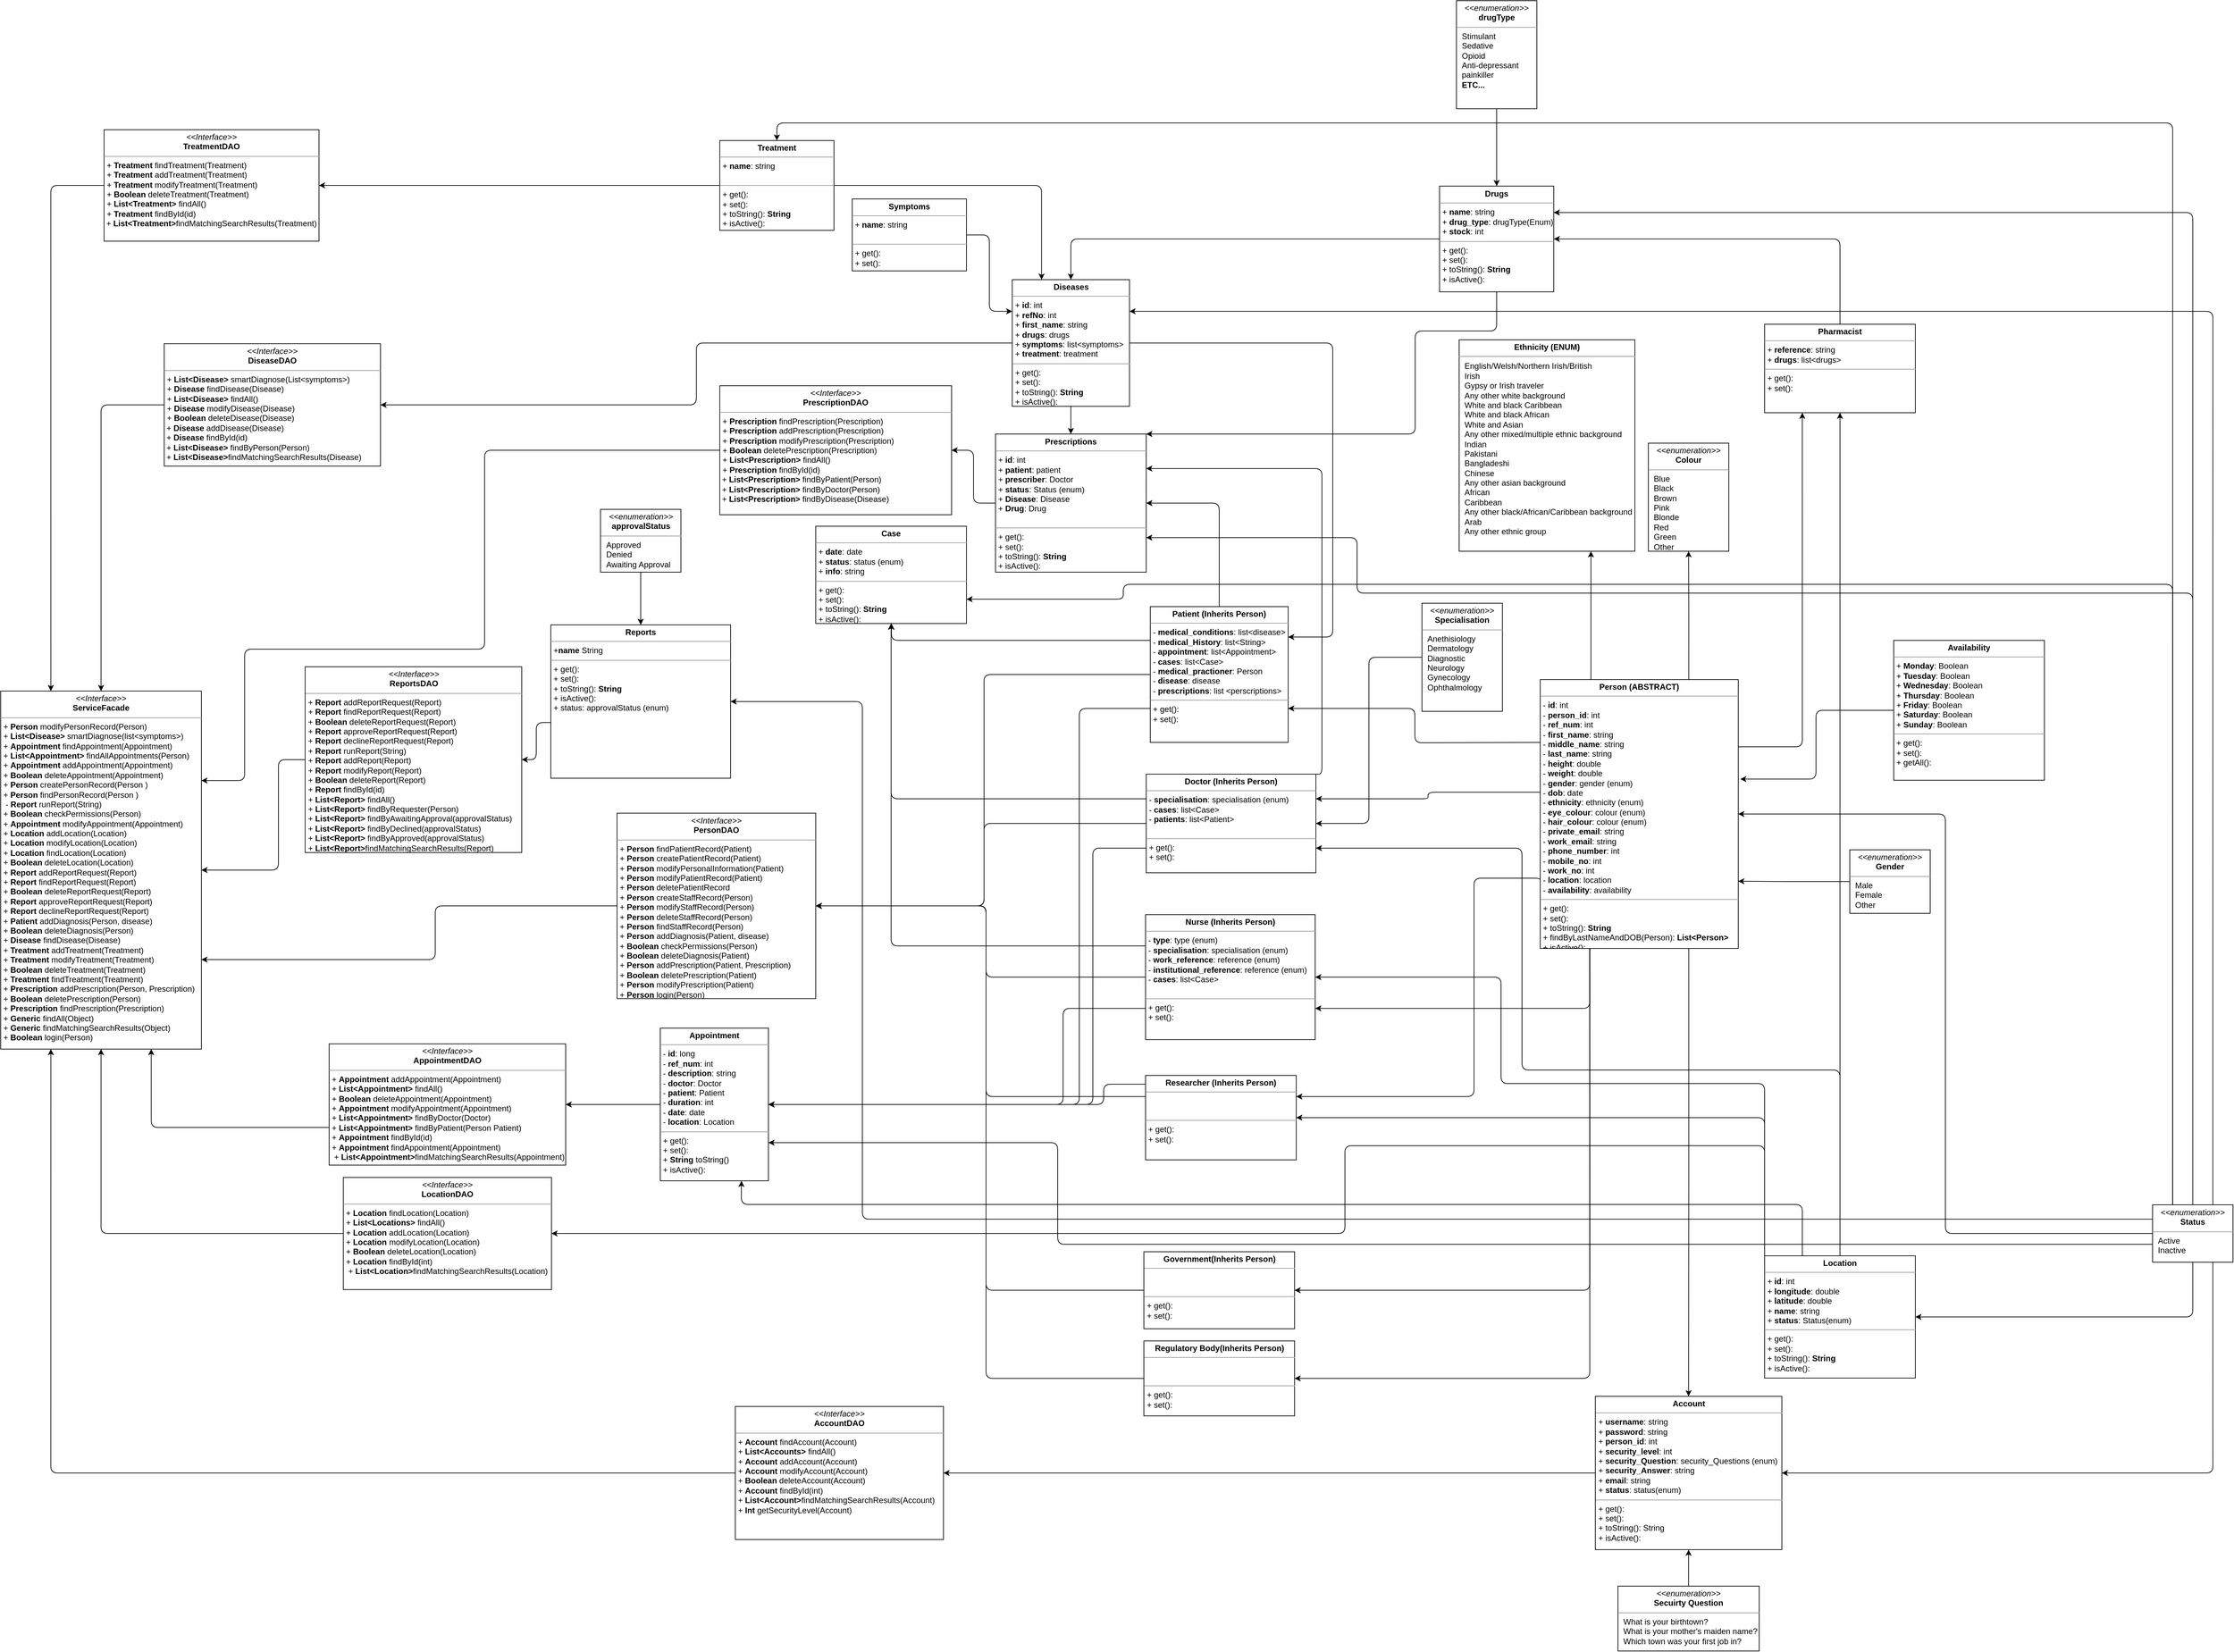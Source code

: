 <mxfile version="12.9.6" type="device"><diagram id="IaRB0hSCrIcvMKdp6ZIT" name="Class Diagram"><mxGraphModel dx="-8129" dy="4089" grid="0" gridSize="10" guides="1" tooltips="1" connect="1" arrows="1" fold="1" page="0" pageScale="1" pageWidth="827" pageHeight="1169" math="0" shadow="0"><root><mxCell id="0"/><mxCell id="1" parent="0"/><mxCell id="vXPy6y1DT_VZv1KYZCPj-5" style="edgeStyle=orthogonalEdgeStyle;rounded=1;orthogonalLoop=1;jettySize=auto;html=1;entryX=1;entryY=0.75;entryDx=0;entryDy=0;" parent="1" target="WB3Wu1iv00L5q_47RCzI-15" edge="1"><mxGeometry relative="1" as="geometry"><Array as="points"/><mxPoint x="11527" y="-2223" as="sourcePoint"/></mxGeometry></mxCell><mxCell id="vXPy6y1DT_VZv1KYZCPj-6" style="edgeStyle=orthogonalEdgeStyle;rounded=1;orthogonalLoop=1;jettySize=auto;html=1;entryX=1;entryY=0.25;entryDx=0;entryDy=0;exitX=0.006;exitY=0.419;exitDx=0;exitDy=0;exitPerimeter=0;" parent="1" source="WB3Wu1iv00L5q_47RCzI-1" target="WB3Wu1iv00L5q_47RCzI-19" edge="1"><mxGeometry relative="1" as="geometry"><mxPoint x="11526" y="-2090" as="sourcePoint"/><Array as="points"/></mxGeometry></mxCell><mxCell id="vXPy6y1DT_VZv1KYZCPj-7" style="edgeStyle=orthogonalEdgeStyle;rounded=1;orthogonalLoop=1;jettySize=auto;html=1;exitX=0;exitY=0.75;exitDx=0;exitDy=0;entryX=1;entryY=0.25;entryDx=0;entryDy=0;" parent="1" source="WB3Wu1iv00L5q_47RCzI-1" target="WB3Wu1iv00L5q_47RCzI-20" edge="1"><mxGeometry relative="1" as="geometry"><mxPoint x="11183" y="-1738" as="targetPoint"/><Array as="points"><mxPoint x="11427" y="-2022"/><mxPoint x="11427" y="-1698"/></Array></mxGeometry></mxCell><mxCell id="vXPy6y1DT_VZv1KYZCPj-26" style="edgeStyle=orthogonalEdgeStyle;rounded=1;orthogonalLoop=1;jettySize=auto;html=1;exitX=0.75;exitY=0;exitDx=0;exitDy=0;entryX=0.5;entryY=1;entryDx=0;entryDy=0;" parent="1" source="WB3Wu1iv00L5q_47RCzI-1" target="ZuSviFcKi3NEBJjK7SzU-4" edge="1"><mxGeometry relative="1" as="geometry"><mxPoint x="11749" y="-2506" as="targetPoint"/></mxGeometry></mxCell><mxCell id="vXPy6y1DT_VZv1KYZCPj-30" style="edgeStyle=orthogonalEdgeStyle;rounded=1;orthogonalLoop=1;jettySize=auto;html=1;exitX=0.25;exitY=0;exitDx=0;exitDy=0;entryX=0.75;entryY=1;entryDx=0;entryDy=0;" parent="1" source="WB3Wu1iv00L5q_47RCzI-1" target="WB3Wu1iv00L5q_47RCzI-3" edge="1"><mxGeometry relative="1" as="geometry"><Array as="points"><mxPoint x="11600" y="-2310"/></Array></mxGeometry></mxCell><mxCell id="vXPy6y1DT_VZv1KYZCPj-38" style="edgeStyle=orthogonalEdgeStyle;rounded=1;orthogonalLoop=1;jettySize=auto;html=1;exitX=0.75;exitY=1;exitDx=0;exitDy=0;entryX=0.5;entryY=0;entryDx=0;entryDy=0;" parent="1" source="WB3Wu1iv00L5q_47RCzI-1" target="WB3Wu1iv00L5q_47RCzI-18" edge="1"><mxGeometry relative="1" as="geometry"/></mxCell><mxCell id="7xDkSlq_fwZCLqR9VBD7-11" style="edgeStyle=orthogonalEdgeStyle;rounded=1;orthogonalLoop=1;jettySize=auto;html=1;exitX=0.25;exitY=1;exitDx=0;exitDy=0;entryX=1;entryY=0.75;entryDx=0;entryDy=0;" parent="1" source="WB3Wu1iv00L5q_47RCzI-1" target="7xDkSlq_fwZCLqR9VBD7-7" edge="1"><mxGeometry relative="1" as="geometry"/></mxCell><mxCell id="7xDkSlq_fwZCLqR9VBD7-13" style="edgeStyle=orthogonalEdgeStyle;rounded=1;orthogonalLoop=1;jettySize=auto;html=1;exitX=0.25;exitY=1;exitDx=0;exitDy=0;entryX=1;entryY=0.5;entryDx=0;entryDy=0;" parent="1" source="WB3Wu1iv00L5q_47RCzI-1" target="7xDkSlq_fwZCLqR9VBD7-4" edge="1"><mxGeometry relative="1" as="geometry"/></mxCell><mxCell id="7xDkSlq_fwZCLqR9VBD7-14" style="edgeStyle=orthogonalEdgeStyle;rounded=1;orthogonalLoop=1;jettySize=auto;html=1;exitX=0.25;exitY=1;exitDx=0;exitDy=0;entryX=1;entryY=0.5;entryDx=0;entryDy=0;" parent="1" source="WB3Wu1iv00L5q_47RCzI-1" target="7xDkSlq_fwZCLqR9VBD7-6" edge="1"><mxGeometry relative="1" as="geometry"/></mxCell><mxCell id="7xDkSlq_fwZCLqR9VBD7-18" style="edgeStyle=orthogonalEdgeStyle;rounded=1;orthogonalLoop=1;jettySize=auto;html=1;exitX=1;exitY=0.25;exitDx=0;exitDy=0;entryX=0.25;entryY=1;entryDx=0;entryDy=0;" parent="1" source="WB3Wu1iv00L5q_47RCzI-1" target="WB3Wu1iv00L5q_47RCzI-23" edge="1"><mxGeometry relative="1" as="geometry"/></mxCell><mxCell id="WB3Wu1iv00L5q_47RCzI-1" value="&lt;p style=&quot;margin: 0px ; margin-top: 4px ; text-align: center&quot;&gt;&lt;b&gt;Person (ABSTRACT)&lt;/b&gt;&lt;/p&gt;&lt;hr size=&quot;1&quot;&gt;&lt;p style=&quot;margin: 0px ; margin-left: 4px&quot;&gt;- &lt;b&gt;id&lt;/b&gt;: int&lt;br&gt;&lt;/p&gt;&lt;p style=&quot;margin: 0px ; margin-left: 4px&quot;&gt;-&amp;nbsp;&lt;b&gt;person_id&lt;/b&gt;: int&lt;br&gt;&lt;/p&gt;&lt;p style=&quot;margin: 0px ; margin-left: 4px&quot;&gt;- &lt;b&gt;ref_num&lt;/b&gt;: int&lt;/p&gt;&lt;p style=&quot;margin: 0px ; margin-left: 4px&quot;&gt;- &lt;b&gt;first_name&lt;/b&gt;: string&lt;/p&gt;&lt;p style=&quot;margin: 0px ; margin-left: 4px&quot;&gt;- &lt;b&gt;middle_name&lt;/b&gt;: string&lt;br&gt;&lt;/p&gt;&lt;p style=&quot;margin: 0px ; margin-left: 4px&quot;&gt;- &lt;b&gt;last_name&lt;/b&gt;: string&lt;br&gt;&lt;/p&gt;&lt;p style=&quot;margin: 0px ; margin-left: 4px&quot;&gt;- &lt;b&gt;height&lt;/b&gt;: double&lt;br&gt;&lt;/p&gt;&lt;p style=&quot;margin: 0px ; margin-left: 4px&quot;&gt;- &lt;b&gt;weight&lt;/b&gt;: double&lt;br&gt;&lt;/p&gt;&lt;p style=&quot;margin: 0px ; margin-left: 4px&quot;&gt;- &lt;b&gt;gender&lt;/b&gt;: gender (enum)&lt;br&gt;&lt;/p&gt;&lt;p style=&quot;margin: 0px ; margin-left: 4px&quot;&gt;- &lt;b&gt;dob&lt;/b&gt;: date&lt;br&gt;&lt;/p&gt;&lt;p style=&quot;margin: 0px ; margin-left: 4px&quot;&gt;- &lt;b&gt;ethnicity&lt;/b&gt;: ethnicity (enum)&lt;br&gt;&lt;/p&gt;&lt;p style=&quot;margin: 0px ; margin-left: 4px&quot;&gt;- &lt;b&gt;eye_colour&lt;/b&gt;: colour (enum)&lt;br&gt;&lt;/p&gt;&lt;p style=&quot;margin: 0px ; margin-left: 4px&quot;&gt;- &lt;b&gt;hair_colour&lt;/b&gt;: colour (enum)&lt;br&gt;&lt;/p&gt;&lt;p style=&quot;margin: 0px ; margin-left: 4px&quot;&gt;- &lt;b&gt;private_email&lt;/b&gt;: string&lt;br&gt;&lt;/p&gt;&lt;p style=&quot;margin: 0px ; margin-left: 4px&quot;&gt;- &lt;b&gt;work_email&lt;/b&gt;: string&lt;br&gt;&lt;/p&gt;&lt;p style=&quot;margin: 0px ; margin-left: 4px&quot;&gt;- &lt;b&gt;phone_number&lt;/b&gt;: int&lt;br&gt;&lt;/p&gt;&lt;p style=&quot;margin: 0px ; margin-left: 4px&quot;&gt;- &lt;b&gt;mobile_no&lt;/b&gt;: int&lt;br&gt;&lt;/p&gt;&lt;p style=&quot;margin: 0px ; margin-left: 4px&quot;&gt;- &lt;b&gt;work_no&lt;/b&gt;: int&lt;br&gt;&lt;/p&gt;&lt;p style=&quot;margin: 0px ; margin-left: 4px&quot;&gt;- &lt;b&gt;location&lt;/b&gt;: location&lt;/p&gt;&lt;p style=&quot;margin: 0px ; margin-left: 4px&quot;&gt;- &lt;b&gt;availability&lt;/b&gt;: availability&lt;/p&gt;&lt;hr size=&quot;1&quot;&gt;&lt;p style=&quot;margin: 0px ; margin-left: 4px&quot;&gt;+ get():&lt;/p&gt;&lt;p style=&quot;margin: 0px ; margin-left: 4px&quot;&gt;+ set():&lt;/p&gt;&lt;p style=&quot;margin: 0px ; margin-left: 4px&quot;&gt;+ toString(): &lt;b&gt;String&lt;/b&gt;&lt;/p&gt;&lt;p style=&quot;margin: 0px ; margin-left: 4px&quot;&gt;+&lt;b&gt;&amp;nbsp;&lt;/b&gt;findByLastNameAndDOB(Person): &lt;b&gt;List&amp;lt;Person&amp;gt;&lt;/b&gt;&lt;/p&gt;&lt;p style=&quot;margin: 0px ; margin-left: 4px&quot;&gt;+ isActive():&lt;b&gt;&lt;br&gt;&lt;/b&gt;&lt;/p&gt;" style="verticalAlign=top;align=left;overflow=fill;fontSize=12;fontFamily=Helvetica;html=1;" parent="1" vertex="1"><mxGeometry x="11525" y="-2316" width="293" height="398" as="geometry"/></mxCell><mxCell id="WB3Wu1iv00L5q_47RCzI-3" value="&lt;p style=&quot;margin: 4px 0px 0px ; text-align: center&quot;&gt;&lt;b&gt;Ethnicity (ENUM)&lt;/b&gt;&lt;/p&gt;&lt;hr&gt;&lt;p style=&quot;margin: 0px ; margin-left: 8px&quot;&gt;English/Welsh/Northern Irish/British&lt;/p&gt;&lt;p style=&quot;margin: 0px ; margin-left: 8px&quot;&gt;Irish&lt;/p&gt;&lt;p style=&quot;margin: 0px ; margin-left: 8px&quot;&gt;Gypsy or Irish traveler&lt;/p&gt;&lt;p style=&quot;margin: 0px ; margin-left: 8px&quot;&gt;Any other white background&lt;/p&gt;&lt;p style=&quot;margin: 0px ; margin-left: 8px&quot;&gt;White and black Caribbean&lt;/p&gt;&lt;p style=&quot;margin: 0px ; margin-left: 8px&quot;&gt;White and black African&lt;br&gt;&lt;/p&gt;&lt;p style=&quot;margin: 0px ; margin-left: 8px&quot;&gt;White and Asian&lt;br&gt;&lt;/p&gt;&lt;p style=&quot;margin: 0px ; margin-left: 8px&quot;&gt;Any other mixed/multiple ethnic background&lt;/p&gt;&lt;p style=&quot;margin: 0px ; margin-left: 8px&quot;&gt;Indian&lt;/p&gt;&lt;p style=&quot;margin: 0px ; margin-left: 8px&quot;&gt;Pakistani&lt;/p&gt;&lt;p style=&quot;margin: 0px ; margin-left: 8px&quot;&gt;Bangladeshi&lt;/p&gt;&lt;p style=&quot;margin: 0px ; margin-left: 8px&quot;&gt;Chinese&lt;/p&gt;&lt;p style=&quot;margin: 0px ; margin-left: 8px&quot;&gt;Any other asian background&lt;/p&gt;&lt;p style=&quot;margin: 0px ; margin-left: 8px&quot;&gt;African&lt;/p&gt;&lt;p style=&quot;margin: 0px ; margin-left: 8px&quot;&gt;Caribbean&lt;/p&gt;&lt;p style=&quot;margin: 0px ; margin-left: 8px&quot;&gt;Any other black/African/Caribbean background&lt;/p&gt;&lt;p style=&quot;margin: 0px ; margin-left: 8px&quot;&gt;Arab&lt;/p&gt;&lt;p style=&quot;margin: 0px ; margin-left: 8px&quot;&gt;Any other ethnic group&lt;/p&gt;" style="verticalAlign=top;align=left;overflow=fill;fontSize=12;fontFamily=Helvetica;html=1;" parent="1" vertex="1"><mxGeometry x="11405" y="-2819" width="260" height="313" as="geometry"/></mxCell><mxCell id="vXPy6y1DT_VZv1KYZCPj-33" style="edgeStyle=orthogonalEdgeStyle;rounded=1;orthogonalLoop=1;jettySize=auto;html=1;entryX=0.75;entryY=1;entryDx=0;entryDy=0;" parent="1" source="WB3Wu1iv00L5q_47RCzI-7" target="WB3Wu1iv00L5q_47RCzI-11" edge="1"><mxGeometry relative="1" as="geometry"><Array as="points"><mxPoint x="9470" y="-1653"/></Array></mxGeometry></mxCell><mxCell id="WB3Wu1iv00L5q_47RCzI-7" value="&lt;p style=&quot;margin: 0px ; margin-top: 4px ; text-align: center&quot;&gt;&lt;i&gt;&amp;lt;&amp;lt;Interface&amp;gt;&amp;gt;&lt;/i&gt;&lt;br&gt;&lt;b&gt;AppointmentDAO&lt;/b&gt;&lt;/p&gt;&lt;hr size=&quot;1&quot;&gt;&lt;p style=&quot;margin: 0px ; margin-left: 4px&quot;&gt;&lt;/p&gt;&lt;p style=&quot;margin: 0px ; margin-left: 4px&quot;&gt;&lt;span&gt;+ &lt;b&gt;Appointment&lt;/b&gt; addAppointment(Appointment)&lt;/span&gt;&lt;br&gt;&lt;/p&gt;&lt;p style=&quot;margin: 0px ; margin-left: 4px&quot;&gt;+ &lt;b&gt;List&amp;lt;Appointment&amp;gt;&lt;/b&gt; findAll()&lt;/p&gt;&lt;p style=&quot;margin: 0px ; margin-left: 4px&quot;&gt;&lt;span&gt;+ &lt;/span&gt;&lt;b&gt;Boolean&lt;/b&gt;&lt;span&gt; deleteAppointment(Appointment)&lt;/span&gt;&lt;br&gt;&lt;/p&gt;&lt;p style=&quot;margin: 0px ; margin-left: 4px&quot;&gt;+ &lt;b&gt;Appointment &lt;/b&gt;modifyAppointment(Appointment)&lt;/p&gt;&lt;p style=&quot;margin: 0px ; margin-left: 4px&quot;&gt;+ &lt;b&gt;List&amp;lt;Appointment&amp;gt;&lt;/b&gt; findByDoctor(Doctor)&lt;/p&gt;&lt;p style=&quot;margin: 0px ; margin-left: 4px&quot;&gt;+ &lt;b&gt;List&amp;lt;Appointment&amp;gt;&lt;/b&gt; findByPatient(Person Patient)&lt;/p&gt;&lt;p style=&quot;margin: 0px ; margin-left: 4px&quot;&gt;+ &lt;b&gt;Appointment &lt;/b&gt;findById(id)&lt;/p&gt;&lt;p style=&quot;margin: 0px ; margin-left: 4px&quot;&gt;+ &lt;b&gt;Appointment &lt;/b&gt;findAppointment(Appointment)&lt;/p&gt;&lt;p style=&quot;margin: 0px ; margin-left: 4px&quot;&gt;&amp;nbsp;+&amp;nbsp;&lt;b&gt;List&amp;lt;Appointment&amp;gt;&lt;/b&gt;findMatchingSearchResults(Appointment)&lt;br&gt;&lt;/p&gt;" style="verticalAlign=top;align=left;overflow=fill;fontSize=12;fontFamily=Helvetica;html=1;" parent="1" vertex="1"><mxGeometry x="9733" y="-1776.75" width="350" height="179.5" as="geometry"/></mxCell><mxCell id="vXPy6y1DT_VZv1KYZCPj-34" style="edgeStyle=orthogonalEdgeStyle;rounded=1;orthogonalLoop=1;jettySize=auto;html=1;exitX=0;exitY=0.5;exitDx=0;exitDy=0;entryX=1;entryY=0.75;entryDx=0;entryDy=0;" parent="1" source="WB3Wu1iv00L5q_47RCzI-8" target="WB3Wu1iv00L5q_47RCzI-11" edge="1"><mxGeometry relative="1" as="geometry"><mxPoint x="9517" y="-2033" as="targetPoint"/><Array as="points"><mxPoint x="9890" y="-1981"/><mxPoint x="9890" y="-1901"/></Array></mxGeometry></mxCell><mxCell id="WB3Wu1iv00L5q_47RCzI-8" value="&lt;p style=&quot;margin: 0px ; margin-top: 4px ; text-align: center&quot;&gt;&lt;i&gt;&amp;lt;&amp;lt;Interface&amp;gt;&amp;gt;&lt;/i&gt;&lt;br&gt;&lt;b&gt;PersonDAO&lt;/b&gt;&lt;/p&gt;&lt;hr size=&quot;1&quot;&gt;&lt;p style=&quot;margin: 0px ; margin-left: 4px&quot;&gt;&lt;/p&gt;&lt;p style=&quot;margin: 0px 0px 0px 4px&quot;&gt;+ &lt;b&gt;Person&amp;nbsp;&lt;/b&gt;findPatientRecord(Patient)&lt;br&gt;&lt;/p&gt;&lt;p style=&quot;margin: 0px 0px 0px 4px&quot;&gt;+ &lt;b&gt;Person&amp;nbsp;&lt;/b&gt;createPatientRecord(Patient)&lt;/p&gt;&lt;p style=&quot;margin: 0px 0px 0px 4px&quot;&gt;+ &lt;b&gt;Person&amp;nbsp;&lt;/b&gt;modifyPersonalInformation(Patient)&lt;/p&gt;&lt;p style=&quot;margin: 0px 0px 0px 4px&quot;&gt;+ &lt;b&gt;Person &lt;/b&gt;modifyPatientRecord(Patient)&lt;/p&gt;&lt;p style=&quot;margin: 0px 0px 0px 4px&quot;&gt;+ &lt;b&gt;Person &lt;/b&gt;deletePatientRecord&lt;/p&gt;&lt;p style=&quot;margin: 0px 0px 0px 4px&quot;&gt;+ &lt;b&gt;Person&amp;nbsp;&lt;/b&gt;createStaffRecord(Person)&lt;/p&gt;&lt;p style=&quot;margin: 0px 0px 0px 4px&quot;&gt;+ &lt;b&gt;Person&amp;nbsp;&lt;/b&gt;modifyStaffRecord(Person)&lt;/p&gt;&lt;p style=&quot;margin: 0px 0px 0px 4px&quot;&gt;+ &lt;b&gt;Person &lt;/b&gt;deleteStaffRecord(Person)&lt;/p&gt;&lt;p style=&quot;margin: 0px 0px 0px 4px&quot;&gt;+ &lt;b&gt;Person&amp;nbsp;&lt;/b&gt;findStaffRecord(Person)&lt;/p&gt;&lt;p style=&quot;margin: 0px 0px 0px 4px&quot;&gt;+ &lt;b&gt;Person&amp;nbsp;&lt;/b&gt;addDiagnosis(Patient, disease)&lt;/p&gt;&lt;p style=&quot;margin: 0px 0px 0px 4px&quot;&gt;+&amp;nbsp;&lt;b&gt;Boolean&amp;nbsp;&lt;/b&gt;checkPermissions(Person)&lt;/p&gt;&lt;p style=&quot;margin: 0px 0px 0px 4px&quot;&gt;+&amp;nbsp;&lt;b&gt;Boolean&amp;nbsp;&lt;/b&gt;deleteDiagnosis(Patient)&lt;/p&gt;&lt;p style=&quot;margin: 0px 0px 0px 4px&quot;&gt;+ &lt;b&gt;Person&amp;nbsp;&lt;/b&gt;addPrescription(Patient, Prescription)&lt;/p&gt;&lt;p style=&quot;margin: 0px 0px 0px 4px&quot;&gt;+&amp;nbsp;&lt;b&gt;Boolean&amp;nbsp;&lt;/b&gt;deletePrescription(Patient)&lt;/p&gt;&lt;p style=&quot;margin: 0px 0px 0px 4px&quot;&gt;+ &lt;b&gt;Person &lt;/b&gt;modifyPrescription(Patient)&lt;/p&gt;&lt;p style=&quot;margin: 0px 0px 0px 4px&quot;&gt;+ &lt;b&gt;Person &lt;/b&gt;login(Person)&lt;/p&gt;&lt;p style=&quot;margin: 0px 0px 0px 4px&quot;&gt;&lt;br&gt;&lt;/p&gt;&lt;div&gt;&lt;br&gt;&lt;/div&gt;&lt;div&gt;&lt;br&gt;&lt;/div&gt;&lt;div&gt;&lt;br&gt;&lt;/div&gt;&lt;div&gt;&lt;br&gt;&lt;/div&gt;" style="verticalAlign=top;align=left;overflow=fill;fontSize=12;fontFamily=Helvetica;html=1;" parent="1" vertex="1"><mxGeometry x="10159" y="-2118.25" width="294" height="274.5" as="geometry"/></mxCell><mxCell id="WB3Wu1iv00L5q_47RCzI-11" value="&lt;p style=&quot;margin: 0px ; margin-top: 4px ; text-align: center&quot;&gt;&lt;i&gt;&amp;lt;&amp;lt;Interface&amp;gt;&amp;gt;&lt;/i&gt;&lt;br&gt;&lt;b&gt;ServiceFacade&lt;/b&gt;&lt;/p&gt;&lt;hr size=&quot;1&quot;&gt;&lt;p style=&quot;margin: 0px ; margin-left: 4px&quot;&gt;&lt;/p&gt;&lt;p style=&quot;margin: 0px 0px 0px 4px&quot;&gt;+ &lt;b&gt;Person&amp;nbsp;&lt;/b&gt;modifyPersonRecord(Person)&lt;br&gt;&lt;/p&gt;&lt;p style=&quot;margin: 0px 0px 0px 4px&quot;&gt;+ &lt;b&gt;List&amp;lt;Disease&amp;gt;&lt;/b&gt; smartDiagnose(list&amp;lt;symptoms&amp;gt;)&lt;/p&gt;&lt;p style=&quot;margin: 0px 0px 0px 4px&quot;&gt;&lt;span&gt;+ &lt;/span&gt;&lt;b&gt;Appointment&lt;/b&gt;&lt;span&gt; findAppointment(Appointment)&lt;/span&gt;&lt;br&gt;&lt;/p&gt;&lt;p style=&quot;margin: 0px 0px 0px 4px&quot;&gt;+ &lt;b&gt;List&amp;lt;Appointment&amp;gt;&amp;nbsp;&lt;/b&gt;findAllAppointments(Person)&lt;/p&gt;&lt;p style=&quot;margin: 0px 0px 0px 4px&quot;&gt;+ &lt;b&gt;Appointment&lt;/b&gt; addAppointment(Appointment)&lt;/p&gt;&lt;p style=&quot;margin: 0px 0px 0px 4px&quot;&gt;+ &lt;b&gt;Boolean&lt;/b&gt;&amp;nbsp;deleteAppointment(Appointment)&lt;/p&gt;&lt;p style=&quot;margin: 0px 0px 0px 4px&quot;&gt;&lt;span&gt;+ &lt;/span&gt;&lt;b&gt;Person&amp;nbsp;&lt;/b&gt;&lt;span&gt;createPersonRecord(Person&amp;nbsp;)&lt;/span&gt;&lt;/p&gt;&lt;p style=&quot;margin: 0px 0px 0px 4px&quot;&gt;+&amp;nbsp;&lt;b&gt;Person&amp;nbsp;&lt;/b&gt;findPersonRecord(Person )&lt;/p&gt;&lt;p style=&quot;margin: 0px 0px 0px 4px&quot;&gt;&amp;nbsp;-&lt;b&gt;&amp;nbsp;Report&lt;/b&gt; runReport(String)&lt;/p&gt;&lt;p style=&quot;margin: 0px 0px 0px 4px&quot;&gt;+ &lt;b&gt;Boolean &lt;/b&gt;checkPermissions(Person)&lt;/p&gt;&lt;p style=&quot;margin: 0px 0px 0px 4px&quot;&gt;+ &lt;b&gt;Appointment &lt;/b&gt;modifyAppointment(Appointment)&lt;/p&gt;&lt;p style=&quot;margin: 0px 0px 0px 4px&quot;&gt;+ &lt;b&gt;Location &lt;/b&gt;addLocation(Location)&lt;/p&gt;&lt;p style=&quot;margin: 0px 0px 0px 4px&quot;&gt;+ &lt;b&gt;Location &lt;/b&gt;modifyLocation(Location)&lt;/p&gt;&lt;p style=&quot;margin: 0px 0px 0px 4px&quot;&gt;+ &lt;b&gt;Location &lt;/b&gt;findLocation(Location)&lt;/p&gt;&lt;p style=&quot;margin: 0px 0px 0px 4px&quot;&gt;+ &lt;b&gt;Boolean &lt;/b&gt;deleteLocation(Location)&lt;/p&gt;&lt;p style=&quot;margin: 0px 0px 0px 4px&quot;&gt;+ &lt;b&gt;Report &lt;/b&gt;addReportRequest(Report)&lt;/p&gt;&lt;p style=&quot;margin: 0px 0px 0px 4px&quot;&gt;+ &lt;b&gt;Report &lt;/b&gt;findReportRequest(Report)&lt;/p&gt;&lt;p style=&quot;margin: 0px 0px 0px 4px&quot;&gt;+ &lt;b&gt;Boolean &lt;/b&gt;deleteReportRequest(Report)&lt;/p&gt;&lt;p style=&quot;margin: 0px 0px 0px 4px&quot;&gt;+ &lt;b&gt;Report &lt;/b&gt;approveReportRequest(Report)&lt;/p&gt;&lt;p style=&quot;margin: 0px 0px 0px 4px&quot;&gt;+ &lt;b&gt;Report &lt;/b&gt;declineReportRequest(Report)&lt;/p&gt;&lt;p style=&quot;margin: 0px 0px 0px 4px&quot;&gt;&lt;span&gt;+ &lt;/span&gt;&lt;b&gt;Patient&lt;/b&gt;&lt;span&gt; addDiagnosis(&lt;/span&gt;Person&lt;span&gt;, disease)&lt;/span&gt;&lt;br&gt;&lt;/p&gt;&lt;p style=&quot;margin: 0px 0px 0px 4px&quot;&gt;+ &lt;b&gt;Boolean &lt;/b&gt;deleteDiagnosis(Person)&lt;/p&gt;&lt;p style=&quot;margin: 0px 0px 0px 4px&quot;&gt;+ &lt;b&gt;Disease&lt;/b&gt; findDisease(Disease)&lt;/p&gt;&lt;p style=&quot;margin: 0px 0px 0px 4px&quot;&gt;+ &lt;b&gt;Treatment &lt;/b&gt;addTreatment(Treatment)&lt;b&gt;&amp;nbsp;&lt;/b&gt;&amp;nbsp;&lt;/p&gt;&lt;p style=&quot;margin: 0px 0px 0px 4px&quot;&gt;+ &lt;b&gt;Treatment &lt;/b&gt;modifyTreatment(Treatment)&lt;/p&gt;&lt;p style=&quot;margin: 0px 0px 0px 4px&quot;&gt;+ &lt;b&gt;Boolean&amp;nbsp;&lt;/b&gt;deleteTreatment(Treatment)&lt;/p&gt;&lt;p style=&quot;margin: 0px 0px 0px 4px&quot;&gt;+ &lt;b&gt;Treatment &lt;/b&gt;findTreatment(Treatment)&lt;/p&gt;&lt;p style=&quot;margin: 0px 0px 0px 4px&quot;&gt;+ &lt;b&gt;Prescription&lt;/b&gt; addPrescription(Person, Prescription&lt;span&gt;)&lt;/span&gt;&lt;/p&gt;&lt;p style=&quot;margin: 0px 0px 0px 4px&quot;&gt;&lt;span&gt;+ &lt;b&gt;Boolean &lt;/b&gt;deletePrescription(&lt;/span&gt;Person&lt;span&gt;)&lt;/span&gt;&lt;/p&gt;&lt;p style=&quot;margin: 0px 0px 0px 4px&quot;&gt;&lt;span&gt;+ &lt;b&gt;Prescription &lt;/b&gt;findPrescription(Prescription)&lt;/span&gt;&lt;/p&gt;&lt;p style=&quot;margin: 0px 0px 0px 4px&quot;&gt;&lt;span&gt;+ &lt;/span&gt;&lt;b&gt;Generic &lt;/b&gt;&lt;span&gt;findAll(Object)&lt;/span&gt;&lt;br&gt;&lt;/p&gt;&lt;p style=&quot;margin: 0px 0px 0px 4px&quot;&gt;+ &lt;b&gt;Generic &lt;/b&gt;findMatchingSearchResults(Object)&lt;/p&gt;&lt;p style=&quot;margin: 0px 0px 0px 4px&quot;&gt;+ &lt;b&gt;Boolean &lt;/b&gt;login(Person)&lt;/p&gt;&lt;p style=&quot;margin: 0px 0px 0px 4px&quot;&gt;&lt;br&gt;&lt;/p&gt;" style="verticalAlign=top;align=left;overflow=fill;fontSize=12;fontFamily=Helvetica;html=1;" parent="1" vertex="1"><mxGeometry x="9247" y="-2299" width="297" height="530" as="geometry"/></mxCell><mxCell id="QRkijmMvW_mW7NwWG8h7-30" style="edgeStyle=orthogonalEdgeStyle;rounded=1;orthogonalLoop=1;jettySize=auto;html=1;exitX=0;exitY=0.5;exitDx=0;exitDy=0;entryX=0.5;entryY=0;entryDx=0;entryDy=0;" parent="1" source="WB3Wu1iv00L5q_47RCzI-12" target="WB3Wu1iv00L5q_47RCzI-14" edge="1"><mxGeometry relative="1" as="geometry"/></mxCell><mxCell id="zyhCO2yH4Q0Dk16mtuyU-9" style="edgeStyle=orthogonalEdgeStyle;rounded=1;orthogonalLoop=1;jettySize=auto;html=1;exitX=0.5;exitY=1;exitDx=0;exitDy=0;entryX=1;entryY=0;entryDx=0;entryDy=0;" parent="1" source="WB3Wu1iv00L5q_47RCzI-12" target="VW62Vwg7SGUS0iH2NW2X-6" edge="1"><mxGeometry relative="1" as="geometry"><Array as="points"><mxPoint x="11460" y="-2832"/><mxPoint x="11340" y="-2832"/><mxPoint x="11340" y="-2679"/></Array></mxGeometry></mxCell><mxCell id="WB3Wu1iv00L5q_47RCzI-12" value="&lt;p style=&quot;margin: 0px ; margin-top: 4px ; text-align: center&quot;&gt;&lt;b&gt;Drugs&lt;/b&gt;&lt;/p&gt;&lt;hr size=&quot;1&quot;&gt;&lt;p style=&quot;margin: 0px ; margin-left: 4px&quot;&gt;+ &lt;b&gt;name&lt;/b&gt;: string&lt;/p&gt;&lt;p style=&quot;margin: 0px ; margin-left: 4px&quot;&gt;+ &lt;b&gt;drug_type&lt;/b&gt;: drugType(Enum)&lt;/p&gt;&lt;p style=&quot;margin: 0px ; margin-left: 4px&quot;&gt;+ &lt;b&gt;stock&lt;/b&gt;: int&lt;/p&gt;&lt;hr size=&quot;1&quot;&gt;&lt;p style=&quot;margin: 0px 0px 0px 4px&quot;&gt;+ get():&lt;/p&gt;&lt;p style=&quot;margin: 0px 0px 0px 4px&quot;&gt;+ set():&lt;/p&gt;&lt;p style=&quot;margin: 0px 0px 0px 4px&quot;&gt;+ toString(): &lt;b&gt;String&lt;/b&gt;&lt;/p&gt;&lt;p style=&quot;margin: 0px 0px 0px 4px&quot;&gt;+ isActive():&lt;b&gt;&lt;br&gt;&lt;/b&gt;&lt;/p&gt;" style="verticalAlign=top;align=left;overflow=fill;fontSize=12;fontFamily=Helvetica;html=1;" parent="1" vertex="1"><mxGeometry x="11376" y="-3046.5" width="169" height="156.5" as="geometry"/></mxCell><mxCell id="QRkijmMvW_mW7NwWG8h7-29" style="edgeStyle=orthogonalEdgeStyle;rounded=1;orthogonalLoop=1;jettySize=auto;html=1;entryX=0.5;entryY=0;entryDx=0;entryDy=0;exitX=0.5;exitY=1;exitDx=0;exitDy=0;" parent="1" source="ZuSviFcKi3NEBJjK7SzU-2" target="WB3Wu1iv00L5q_47RCzI-12" edge="1"><mxGeometry relative="1" as="geometry"><mxPoint x="11510" y="-3092" as="sourcePoint"/></mxGeometry></mxCell><mxCell id="QRkijmMvW_mW7NwWG8h7-33" style="edgeStyle=orthogonalEdgeStyle;rounded=1;orthogonalLoop=1;jettySize=auto;html=1;exitX=1;exitY=0.5;exitDx=0;exitDy=0;" parent="1" source="WB3Wu1iv00L5q_47RCzI-14" target="WB3Wu1iv00L5q_47RCzI-15" edge="1"><mxGeometry relative="1" as="geometry"><Array as="points"><mxPoint x="11218" y="-2815"/><mxPoint x="11218" y="-2379"/></Array><mxPoint x="11211" y="-2353" as="targetPoint"/></mxGeometry></mxCell><mxCell id="NhnOuz3HrOS6c1ITNscV-8" style="edgeStyle=orthogonalEdgeStyle;rounded=1;orthogonalLoop=1;jettySize=auto;html=1;exitX=0;exitY=0.5;exitDx=0;exitDy=0;entryX=1;entryY=0.5;entryDx=0;entryDy=0;" parent="1" source="WB3Wu1iv00L5q_47RCzI-14" target="NhnOuz3HrOS6c1ITNscV-7" edge="1"><mxGeometry relative="1" as="geometry"/></mxCell><mxCell id="Z241ugr7VPT9yAFJTpsx-1" style="edgeStyle=orthogonalEdgeStyle;rounded=1;orthogonalLoop=1;jettySize=auto;html=1;exitX=0.5;exitY=1;exitDx=0;exitDy=0;entryX=0.5;entryY=0;entryDx=0;entryDy=0;" parent="1" source="WB3Wu1iv00L5q_47RCzI-14" target="VW62Vwg7SGUS0iH2NW2X-6" edge="1"><mxGeometry relative="1" as="geometry"/></mxCell><mxCell id="WB3Wu1iv00L5q_47RCzI-14" value="&lt;p style=&quot;margin: 0px ; margin-top: 4px ; text-align: center&quot;&gt;&lt;b&gt;Diseases&lt;/b&gt;&lt;/p&gt;&lt;hr size=&quot;1&quot;&gt;&lt;p style=&quot;margin: 0px ; margin-left: 4px&quot;&gt;+ &lt;b&gt;id&lt;/b&gt;: int&lt;br&gt;&lt;/p&gt;&lt;p style=&quot;margin: 0px ; margin-left: 4px&quot;&gt;+ &lt;b&gt;refNo&lt;/b&gt;: int&lt;/p&gt;&lt;p style=&quot;margin: 0px ; margin-left: 4px&quot;&gt;+ &lt;b&gt;first_name&lt;/b&gt;: string&lt;/p&gt;&lt;p style=&quot;margin: 0px ; margin-left: 4px&quot;&gt;+ &lt;b&gt;drugs&lt;/b&gt;: drugs&lt;/p&gt;&lt;p style=&quot;margin: 0px ; margin-left: 4px&quot;&gt;+ &lt;b&gt;symptoms&lt;/b&gt;: list&amp;lt;symptoms&amp;gt;&lt;/p&gt;&lt;p style=&quot;margin: 0px ; margin-left: 4px&quot;&gt;+ &lt;b&gt;treatment&lt;/b&gt;: treatment&lt;/p&gt;&lt;hr size=&quot;1&quot;&gt;&lt;p style=&quot;margin: 0px ; margin-left: 4px&quot;&gt;+ get():&lt;/p&gt;&lt;p style=&quot;margin: 0px ; margin-left: 4px&quot;&gt;+ set():&amp;nbsp;&lt;/p&gt;&lt;p style=&quot;margin: 0px ; margin-left: 4px&quot;&gt;+ toString(): &lt;b&gt;String&lt;/b&gt;&lt;/p&gt;&lt;p style=&quot;margin: 0px ; margin-left: 4px&quot;&gt;+ isActive():&lt;b&gt;&lt;br&gt;&lt;/b&gt;&lt;/p&gt;" style="verticalAlign=top;align=left;overflow=fill;fontSize=12;fontFamily=Helvetica;html=1;" parent="1" vertex="1"><mxGeometry x="10743.75" y="-2908" width="173.5" height="187.5" as="geometry"/></mxCell><mxCell id="vXPy6y1DT_VZv1KYZCPj-8" style="edgeStyle=orthogonalEdgeStyle;rounded=1;orthogonalLoop=1;jettySize=auto;html=1;exitX=0;exitY=0.5;exitDx=0;exitDy=0;entryX=1;entryY=0.5;entryDx=0;entryDy=0;" parent="1" source="WB3Wu1iv00L5q_47RCzI-15" target="WB3Wu1iv00L5q_47RCzI-8" edge="1"><mxGeometry relative="1" as="geometry"><Array as="points"><mxPoint x="10702" y="-2323"/><mxPoint x="10702" y="-1981"/></Array></mxGeometry></mxCell><mxCell id="vXPy6y1DT_VZv1KYZCPj-16" style="edgeStyle=orthogonalEdgeStyle;rounded=1;orthogonalLoop=1;jettySize=auto;html=1;exitX=0;exitY=0.75;exitDx=0;exitDy=0;entryX=1;entryY=0.5;entryDx=0;entryDy=0;" parent="1" source="WB3Wu1iv00L5q_47RCzI-15" target="vXPy6y1DT_VZv1KYZCPj-15" edge="1"><mxGeometry relative="1" as="geometry"><Array as="points"><mxPoint x="10843" y="-2273"/><mxPoint x="10843" y="-1687"/></Array></mxGeometry></mxCell><mxCell id="vXPy6y1DT_VZv1KYZCPj-35" style="edgeStyle=orthogonalEdgeStyle;rounded=1;orthogonalLoop=1;jettySize=auto;html=1;exitX=0.5;exitY=0;exitDx=0;exitDy=0;" parent="1" source="WB3Wu1iv00L5q_47RCzI-15" target="DEboNgFCv-60R9psKOI6-1" edge="1"><mxGeometry relative="1" as="geometry"><Array as="points"><mxPoint x="11059" y="-2374"/><mxPoint x="10565" y="-2374"/></Array></mxGeometry></mxCell><mxCell id="MThXVM-zcjAbRzB8z8iS-4" style="edgeStyle=orthogonalEdgeStyle;rounded=1;orthogonalLoop=1;jettySize=auto;html=1;exitX=0.5;exitY=0;exitDx=0;exitDy=0;entryX=1;entryY=0.5;entryDx=0;entryDy=0;" parent="1" source="WB3Wu1iv00L5q_47RCzI-15" target="VW62Vwg7SGUS0iH2NW2X-6" edge="1"><mxGeometry relative="1" as="geometry"/></mxCell><mxCell id="WB3Wu1iv00L5q_47RCzI-15" value="&lt;p style=&quot;margin: 0px ; margin-top: 4px ; text-align: center&quot;&gt;&lt;b&gt;Patient (Inherits Person)&lt;/b&gt;&lt;/p&gt;&lt;hr size=&quot;1&quot;&gt;&lt;p style=&quot;margin: 0px ; margin-left: 4px&quot;&gt;-&lt;b&gt; medical_conditions&lt;/b&gt;: list&amp;lt;disease&amp;gt;&lt;/p&gt;&lt;p style=&quot;margin: 0px ; margin-left: 4px&quot;&gt;-&lt;b&gt; medical_History&lt;/b&gt;: list&amp;lt;String&amp;gt;&lt;/p&gt;&lt;p style=&quot;margin: 0px ; margin-left: 4px&quot;&gt;-&lt;b&gt; appointment&lt;/b&gt;: list&amp;lt;Appointment&amp;gt;&lt;/p&gt;&lt;p style=&quot;margin: 0px ; margin-left: 4px&quot;&gt;-&lt;b&gt; cases&lt;/b&gt;: list&amp;lt;Case&amp;gt;&lt;/p&gt;&lt;p style=&quot;margin: 0px ; margin-left: 4px&quot;&gt;-&amp;nbsp;&lt;b&gt;medical_practioner&lt;/b&gt;: Person&lt;/p&gt;&lt;p style=&quot;margin: 0px ; margin-left: 4px&quot;&gt;-&amp;nbsp;&lt;b&gt;disease&lt;/b&gt;: disease&lt;/p&gt;&lt;p style=&quot;margin: 0px ; margin-left: 4px&quot;&gt;-&amp;nbsp;&lt;b&gt;prescriptions&lt;/b&gt;: list &amp;lt;perscriptions&amp;gt;&lt;/p&gt;&lt;hr size=&quot;1&quot;&gt;&lt;p style=&quot;margin: 0px ; margin-left: 4px&quot;&gt;+ get():&lt;/p&gt;&lt;p style=&quot;margin: 0px ; margin-left: 4px&quot;&gt;+ set():&lt;/p&gt;&lt;p style=&quot;margin: 0px ; margin-left: 4px&quot;&gt;&lt;br&gt;&lt;/p&gt;" style="verticalAlign=top;align=left;overflow=fill;fontSize=12;fontFamily=Helvetica;html=1;" parent="1" vertex="1"><mxGeometry x="10948" y="-2424" width="204" height="201" as="geometry"/></mxCell><mxCell id="vXPy6y1DT_VZv1KYZCPj-39" style="edgeStyle=orthogonalEdgeStyle;rounded=1;orthogonalLoop=1;jettySize=auto;html=1;exitX=0;exitY=0.5;exitDx=0;exitDy=0;entryX=0.25;entryY=1;entryDx=0;entryDy=0;" parent="1" source="mz5tjxjj8Ycil-7UFgqz-1" target="WB3Wu1iv00L5q_47RCzI-11" edge="1"><mxGeometry relative="1" as="geometry"/></mxCell><mxCell id="WB3Wu1iv00L5q_47RCzI-18" value="&lt;p style=&quot;margin: 0px ; margin-top: 4px ; text-align: center&quot;&gt;&lt;b&gt;Account&lt;/b&gt;&lt;/p&gt;&lt;hr size=&quot;1&quot;&gt;&lt;p style=&quot;margin: 0px ; margin-left: 4px&quot;&gt;+ &lt;b&gt;username&lt;/b&gt;: string&lt;/p&gt;&lt;p style=&quot;margin: 0px ; margin-left: 4px&quot;&gt;+ &lt;b&gt;password&lt;/b&gt;: string&lt;/p&gt;&lt;p style=&quot;margin: 0px ; margin-left: 4px&quot;&gt;&lt;span&gt;+&amp;nbsp;&lt;/span&gt;&lt;b&gt;person_id&lt;/b&gt;&lt;span&gt;: int&lt;/span&gt;&lt;br&gt;&lt;/p&gt;&lt;p style=&quot;margin: 0px ; margin-left: 4px&quot;&gt;+ &lt;b&gt;security_level&lt;/b&gt;: int&lt;/p&gt;&lt;p style=&quot;margin: 0px ; margin-left: 4px&quot;&gt;+ &lt;b&gt;security_Question&lt;/b&gt;: security_Questions (enum)&lt;/p&gt;&lt;p style=&quot;margin: 0px ; margin-left: 4px&quot;&gt;+ &lt;b&gt;security_Answer&lt;/b&gt;: string&lt;/p&gt;&lt;p style=&quot;margin: 0px ; margin-left: 4px&quot;&gt;+ &lt;b&gt;email&lt;/b&gt;: string&lt;/p&gt;&lt;p style=&quot;margin: 0px ; margin-left: 4px&quot;&gt;+ &lt;b&gt;status&lt;/b&gt;: status(enum)&lt;/p&gt;&lt;hr size=&quot;1&quot;&gt;&lt;p style=&quot;margin: 0px ; margin-left: 4px&quot;&gt;+ get():&lt;/p&gt;&lt;p style=&quot;margin: 0px ; margin-left: 4px&quot;&gt;+ set():&lt;/p&gt;&lt;p style=&quot;margin: 0px ; margin-left: 4px&quot;&gt;+ toString(): String&amp;nbsp;&lt;/p&gt;&lt;p style=&quot;margin: 0px ; margin-left: 4px&quot;&gt;+ isActive():&lt;br&gt;&lt;/p&gt;" style="verticalAlign=top;align=left;overflow=fill;fontSize=12;fontFamily=Helvetica;html=1;" parent="1" vertex="1"><mxGeometry x="11606.5" y="-1255" width="276" height="227" as="geometry"/></mxCell><mxCell id="vXPy6y1DT_VZv1KYZCPj-27" style="edgeStyle=orthogonalEdgeStyle;rounded=1;orthogonalLoop=1;jettySize=auto;html=1;exitX=0;exitY=0.75;exitDx=0;exitDy=0;entryX=1;entryY=0.5;entryDx=0;entryDy=0;" parent="1" source="WB3Wu1iv00L5q_47RCzI-19" target="vXPy6y1DT_VZv1KYZCPj-15" edge="1"><mxGeometry relative="1" as="geometry"><Array as="points"><mxPoint x="10863" y="-2067"/><mxPoint x="10863" y="-1687"/></Array><mxPoint x="10960" y="-1930" as="sourcePoint"/><mxPoint x="10644" y="-1702" as="targetPoint"/></mxGeometry></mxCell><mxCell id="vXPy6y1DT_VZv1KYZCPj-29" style="edgeStyle=orthogonalEdgeStyle;rounded=1;orthogonalLoop=1;jettySize=auto;html=1;exitX=0;exitY=0.5;exitDx=0;exitDy=0;entryX=1;entryY=0.5;entryDx=0;entryDy=0;" parent="1" source="WB3Wu1iv00L5q_47RCzI-19" target="WB3Wu1iv00L5q_47RCzI-8" edge="1"><mxGeometry relative="1" as="geometry"><Array as="points"><mxPoint x="10702" y="-2103"/><mxPoint x="10702" y="-1981"/></Array></mxGeometry></mxCell><mxCell id="vXPy6y1DT_VZv1KYZCPj-36" style="edgeStyle=orthogonalEdgeStyle;rounded=1;orthogonalLoop=1;jettySize=auto;html=1;entryX=0.5;entryY=1;entryDx=0;entryDy=0;exitX=0;exitY=0.25;exitDx=0;exitDy=0;" parent="1" source="WB3Wu1iv00L5q_47RCzI-19" target="DEboNgFCv-60R9psKOI6-1" edge="1"><mxGeometry relative="1" as="geometry"><Array as="points"><mxPoint x="10564" y="-2139"/></Array><mxPoint x="10594" y="-2149" as="sourcePoint"/></mxGeometry></mxCell><mxCell id="MThXVM-zcjAbRzB8z8iS-5" style="edgeStyle=orthogonalEdgeStyle;rounded=1;orthogonalLoop=1;jettySize=auto;html=1;exitX=1;exitY=0;exitDx=0;exitDy=0;entryX=1;entryY=0.25;entryDx=0;entryDy=0;" parent="1" source="WB3Wu1iv00L5q_47RCzI-19" target="VW62Vwg7SGUS0iH2NW2X-6" edge="1"><mxGeometry relative="1" as="geometry"><Array as="points"><mxPoint x="11202" y="-2176"/><mxPoint x="11202" y="-2628"/></Array></mxGeometry></mxCell><mxCell id="WB3Wu1iv00L5q_47RCzI-19" value="&lt;p style=&quot;margin: 0px ; margin-top: 4px ; text-align: center&quot;&gt;&lt;b&gt;Doctor (Inherits Person)&lt;/b&gt;&lt;/p&gt;&lt;hr size=&quot;1&quot;&gt;&lt;p style=&quot;margin: 0px ; margin-left: 4px&quot;&gt;&lt;span&gt;- &lt;/span&gt;&lt;b&gt;specialisation&lt;/b&gt;&lt;span&gt;: specialisation (enum)&lt;/span&gt;&lt;br&gt;&lt;/p&gt;&lt;p style=&quot;margin: 0px ; margin-left: 4px&quot;&gt;&lt;span&gt;- &lt;/span&gt;&lt;b&gt;cases&lt;/b&gt;&lt;span&gt;: list&amp;lt;Case&amp;gt;&lt;/span&gt;&lt;br&gt;&lt;/p&gt;&lt;p style=&quot;margin: 0px ; margin-left: 4px&quot;&gt;- &lt;b&gt;patients&lt;/b&gt;: list&amp;lt;Patient&amp;gt;&lt;/p&gt;&lt;p style=&quot;margin: 0px ; margin-left: 4px&quot;&gt;&lt;br&gt;&lt;/p&gt;&lt;hr size=&quot;1&quot;&gt;&lt;p style=&quot;margin: 0px ; margin-left: 4px&quot;&gt;+ get():&lt;/p&gt;&lt;p style=&quot;margin: 0px ; margin-left: 4px&quot;&gt;+ set():&lt;/p&gt;&lt;p style=&quot;margin: 0px ; margin-left: 4px&quot;&gt;&lt;br&gt;&lt;/p&gt;" style="verticalAlign=top;align=left;overflow=fill;fontSize=12;fontFamily=Helvetica;html=1;" parent="1" vertex="1"><mxGeometry x="10942" y="-2176" width="251" height="146" as="geometry"/></mxCell><mxCell id="vXPy6y1DT_VZv1KYZCPj-28" style="edgeStyle=orthogonalEdgeStyle;rounded=1;orthogonalLoop=1;jettySize=auto;html=1;entryX=1;entryY=0.5;entryDx=0;entryDy=0;exitX=0;exitY=0.25;exitDx=0;exitDy=0;" parent="1" source="WB3Wu1iv00L5q_47RCzI-20" target="WB3Wu1iv00L5q_47RCzI-8" edge="1"><mxGeometry relative="1" as="geometry"><Array as="points"><mxPoint x="10705" y="-1699"/><mxPoint x="10705" y="-1981"/></Array></mxGeometry></mxCell><mxCell id="vXPy6y1DT_VZv1KYZCPj-40" style="edgeStyle=orthogonalEdgeStyle;rounded=1;orthogonalLoop=1;jettySize=auto;html=1;entryX=1;entryY=0.5;entryDx=0;entryDy=0;" parent="1" source="WB3Wu1iv00L5q_47RCzI-20" target="vXPy6y1DT_VZv1KYZCPj-15" edge="1"><mxGeometry relative="1" as="geometry"><Array as="points"><mxPoint x="10879" y="-1717"/><mxPoint x="10879" y="-1687"/></Array><mxPoint x="10644" y="-1702" as="targetPoint"/></mxGeometry></mxCell><mxCell id="WB3Wu1iv00L5q_47RCzI-20" value="&lt;p style=&quot;margin: 0px ; margin-top: 4px ; text-align: center&quot;&gt;&lt;b&gt;Researcher (Inherits Person)&lt;/b&gt;&lt;/p&gt;&lt;hr size=&quot;1&quot;&gt;&lt;p style=&quot;margin: 0px ; margin-left: 4px&quot;&gt;&lt;br&gt;&lt;/p&gt;&lt;p style=&quot;margin: 0px ; margin-left: 4px&quot;&gt;&lt;br&gt;&lt;/p&gt;&lt;hr size=&quot;1&quot;&gt;&lt;p style=&quot;margin: 0px ; margin-left: 4px&quot;&gt;+ get():&lt;/p&gt;&lt;p style=&quot;margin: 0px ; margin-left: 4px&quot;&gt;+ set():&lt;/p&gt;&lt;p style=&quot;margin: 0px ; margin-left: 4px&quot;&gt;&lt;br&gt;&lt;/p&gt;" style="verticalAlign=top;align=left;overflow=fill;fontSize=12;fontFamily=Helvetica;html=1;" parent="1" vertex="1"><mxGeometry x="10941" y="-1730" width="223" height="125" as="geometry"/></mxCell><mxCell id="QRkijmMvW_mW7NwWG8h7-28" style="edgeStyle=orthogonalEdgeStyle;rounded=1;orthogonalLoop=1;jettySize=auto;html=1;exitX=0.5;exitY=0;exitDx=0;exitDy=0;entryX=1;entryY=0.5;entryDx=0;entryDy=0;" parent="1" source="WB3Wu1iv00L5q_47RCzI-23" target="WB3Wu1iv00L5q_47RCzI-12" edge="1"><mxGeometry relative="1" as="geometry"/></mxCell><mxCell id="WB3Wu1iv00L5q_47RCzI-23" value="&lt;p style=&quot;margin: 0px ; margin-top: 4px ; text-align: center&quot;&gt;&lt;b&gt;Pharmacist&lt;/b&gt;&lt;/p&gt;&lt;hr size=&quot;1&quot;&gt;&lt;p style=&quot;margin: 0px ; margin-left: 4px&quot;&gt;&lt;span&gt;+ &lt;/span&gt;&lt;b&gt;reference&lt;/b&gt;&lt;span&gt;: string&lt;/span&gt;&lt;br&gt;&lt;/p&gt;&lt;p style=&quot;margin: 0px ; margin-left: 4px&quot;&gt;+ &lt;b&gt;drugs&lt;/b&gt;: list&amp;lt;drugs&amp;gt;&lt;/p&gt;&lt;hr size=&quot;1&quot;&gt;&lt;p style=&quot;margin: 0px ; margin-left: 4px&quot;&gt;+ get():&lt;/p&gt;&lt;p style=&quot;margin: 0px ; margin-left: 4px&quot;&gt;+ set():&lt;/p&gt;" style="verticalAlign=top;align=left;overflow=fill;fontSize=12;fontFamily=Helvetica;html=1;" parent="1" vertex="1"><mxGeometry x="11857" y="-2842" width="223" height="131" as="geometry"/></mxCell><mxCell id="DEboNgFCv-60R9psKOI6-1" value="&lt;p style=&quot;margin: 0px ; margin-top: 4px ; text-align: center&quot;&gt;&lt;b&gt;Case&lt;/b&gt;&lt;/p&gt;&lt;hr size=&quot;1&quot;&gt;&lt;p style=&quot;margin: 0px ; margin-left: 4px&quot;&gt;+ &lt;b&gt;date&lt;/b&gt;: date&lt;/p&gt;&lt;p style=&quot;margin: 0px ; margin-left: 4px&quot;&gt;+ &lt;b&gt;status&lt;/b&gt;: status (enum)&lt;/p&gt;&lt;p style=&quot;margin: 0px ; margin-left: 4px&quot;&gt;+ &lt;b&gt;info&lt;/b&gt;: string&lt;/p&gt;&lt;hr size=&quot;1&quot;&gt;&lt;p style=&quot;margin: 0px ; margin-left: 4px&quot;&gt;+ get():&lt;/p&gt;&lt;p style=&quot;margin: 0px ; margin-left: 4px&quot;&gt;+ set():&lt;/p&gt;&lt;p style=&quot;margin: 0px ; margin-left: 4px&quot;&gt;+ toString(): &lt;b&gt;String&lt;/b&gt;&lt;/p&gt;&lt;p style=&quot;margin: 0px ; margin-left: 4px&quot;&gt;+ isActive():&lt;b&gt;&lt;br&gt;&lt;/b&gt;&lt;/p&gt;" style="verticalAlign=top;align=left;overflow=fill;fontSize=12;fontFamily=Helvetica;html=1;" parent="1" vertex="1"><mxGeometry x="10453" y="-2543" width="223" height="144" as="geometry"/></mxCell><mxCell id="vXPy6y1DT_VZv1KYZCPj-22" style="edgeStyle=orthogonalEdgeStyle;rounded=1;orthogonalLoop=1;jettySize=auto;html=1;exitX=0;exitY=0.5;exitDx=0;exitDy=0;entryX=1;entryY=0.5;entryDx=0;entryDy=0;" parent="1" source="vXPy6y1DT_VZv1KYZCPj-15" target="WB3Wu1iv00L5q_47RCzI-7" edge="1"><mxGeometry relative="1" as="geometry"/></mxCell><mxCell id="vXPy6y1DT_VZv1KYZCPj-15" value="&lt;p style=&quot;margin: 0px ; margin-top: 4px ; text-align: center&quot;&gt;&lt;b&gt;Appointment&lt;/b&gt;&lt;/p&gt;&lt;hr size=&quot;1&quot;&gt;&lt;p style=&quot;margin: 0px ; margin-left: 4px&quot;&gt;- &lt;b&gt;id&lt;/b&gt;: long&lt;br&gt;&lt;/p&gt;&lt;p style=&quot;margin: 0px ; margin-left: 4px&quot;&gt;- &lt;b&gt;ref_num&lt;/b&gt;: int&lt;/p&gt;&lt;p style=&quot;margin: 0px ; margin-left: 4px&quot;&gt;- &lt;b&gt;description&lt;/b&gt;: string&lt;br&gt;&lt;/p&gt;&lt;p style=&quot;margin: 0px ; margin-left: 4px&quot;&gt;- &lt;b&gt;doctor&lt;/b&gt;: Doctor&lt;/p&gt;&lt;p style=&quot;margin: 0px ; margin-left: 4px&quot;&gt;- &lt;b&gt;patient&lt;/b&gt;: Patient&lt;/p&gt;&lt;p style=&quot;margin: 0px ; margin-left: 4px&quot;&gt;- &lt;b&gt;duration&lt;/b&gt;: int&lt;/p&gt;&lt;p style=&quot;margin: 0px ; margin-left: 4px&quot;&gt;- &lt;b&gt;date&lt;/b&gt;: date&lt;/p&gt;&lt;p style=&quot;margin: 0px ; margin-left: 4px&quot;&gt;- &lt;b&gt;location&lt;/b&gt;: Location&lt;/p&gt;&lt;hr size=&quot;1&quot;&gt;&lt;p style=&quot;margin: 0px ; margin-left: 4px&quot;&gt;+ get():&lt;/p&gt;&lt;p style=&quot;margin: 0px ; margin-left: 4px&quot;&gt;+ set():&lt;/p&gt;&lt;p style=&quot;margin: 0px ; margin-left: 4px&quot;&gt;+ &lt;b&gt;String&lt;/b&gt; toString()&lt;/p&gt;&lt;p style=&quot;margin: 0px ; margin-left: 4px&quot;&gt;+ isActive():&lt;br&gt;&lt;/p&gt;" style="verticalAlign=top;align=left;overflow=fill;fontSize=12;fontFamily=Helvetica;html=1;" parent="1" vertex="1"><mxGeometry x="10223" y="-1800" width="160" height="226" as="geometry"/></mxCell><mxCell id="QRkijmMvW_mW7NwWG8h7-21" style="edgeStyle=orthogonalEdgeStyle;rounded=1;orthogonalLoop=1;jettySize=auto;html=1;entryX=1;entryY=0.75;entryDx=0;entryDy=0;" parent="1" source="vXPy6y1DT_VZv1KYZCPj-37" target="WB3Wu1iv00L5q_47RCzI-19" edge="1"><mxGeometry relative="1" as="geometry"><Array as="points"><mxPoint x="11968" y="-1738"/><mxPoint x="11498" y="-1738"/><mxPoint x="11498" y="-2066"/></Array><mxPoint x="11212" y="-1931" as="targetPoint"/></mxGeometry></mxCell><mxCell id="QRkijmMvW_mW7NwWG8h7-22" style="edgeStyle=orthogonalEdgeStyle;rounded=1;orthogonalLoop=1;jettySize=auto;html=1;entryX=1;entryY=0.5;entryDx=0;entryDy=0;exitX=0;exitY=0;exitDx=0;exitDy=0;" parent="1" source="vXPy6y1DT_VZv1KYZCPj-37" target="WB3Wu1iv00L5q_47RCzI-20" edge="1"><mxGeometry relative="1" as="geometry"><mxPoint x="11857" y="-1672" as="sourcePoint"/><Array as="points"><mxPoint x="11857" y="-1667"/></Array></mxGeometry></mxCell><mxCell id="QRkijmMvW_mW7NwWG8h7-24" style="edgeStyle=orthogonalEdgeStyle;rounded=1;orthogonalLoop=1;jettySize=auto;html=1;exitX=0;exitY=0.75;exitDx=0;exitDy=0;entryX=1;entryY=0.5;entryDx=0;entryDy=0;" parent="1" source="vXPy6y1DT_VZv1KYZCPj-37" target="QRkijmMvW_mW7NwWG8h7-23" edge="1"><mxGeometry relative="1" as="geometry"><Array as="points"><mxPoint x="11857" y="-1626"/><mxPoint x="11236" y="-1626"/><mxPoint x="11236" y="-1496"/></Array></mxGeometry></mxCell><mxCell id="QRkijmMvW_mW7NwWG8h7-27" style="edgeStyle=orthogonalEdgeStyle;rounded=1;orthogonalLoop=1;jettySize=auto;html=1;exitX=0.5;exitY=0;exitDx=0;exitDy=0;entryX=0.5;entryY=1;entryDx=0;entryDy=0;" parent="1" source="vXPy6y1DT_VZv1KYZCPj-37" target="WB3Wu1iv00L5q_47RCzI-23" edge="1"><mxGeometry relative="1" as="geometry"/></mxCell><mxCell id="VW62Vwg7SGUS0iH2NW2X-3" style="edgeStyle=orthogonalEdgeStyle;orthogonalLoop=1;jettySize=auto;html=1;exitX=0.25;exitY=1;exitDx=0;exitDy=0;entryX=0.75;entryY=1;entryDx=0;entryDy=0;strokeColor=none;rounded=1;" parent="1" source="vXPy6y1DT_VZv1KYZCPj-37" target="vXPy6y1DT_VZv1KYZCPj-15" edge="1"><mxGeometry relative="1" as="geometry"/></mxCell><mxCell id="VW62Vwg7SGUS0iH2NW2X-4" style="edgeStyle=orthogonalEdgeStyle;rounded=1;orthogonalLoop=1;jettySize=auto;html=1;exitX=0.25;exitY=1;exitDx=0;exitDy=0;entryX=0.75;entryY=1;entryDx=0;entryDy=0;" parent="1" source="vXPy6y1DT_VZv1KYZCPj-37" target="vXPy6y1DT_VZv1KYZCPj-15" edge="1"><mxGeometry relative="1" as="geometry"><Array as="points"><mxPoint x="11913" y="-1539"/><mxPoint x="10343" y="-1539"/></Array></mxGeometry></mxCell><mxCell id="7xDkSlq_fwZCLqR9VBD7-10" style="edgeStyle=orthogonalEdgeStyle;rounded=1;orthogonalLoop=1;jettySize=auto;html=1;exitX=0;exitY=0.25;exitDx=0;exitDy=0;entryX=1;entryY=0.5;entryDx=0;entryDy=0;" parent="1" source="vXPy6y1DT_VZv1KYZCPj-37" target="7xDkSlq_fwZCLqR9VBD7-7" edge="1"><mxGeometry relative="1" as="geometry"><Array as="points"><mxPoint x="11857" y="-1718"/><mxPoint x="11467" y="-1718"/><mxPoint x="11467" y="-1875"/></Array></mxGeometry></mxCell><mxCell id="vXPy6y1DT_VZv1KYZCPj-37" value="&lt;p style=&quot;margin: 0px ; margin-top: 4px ; text-align: center&quot;&gt;&lt;b&gt;Location&lt;/b&gt;&lt;/p&gt;&lt;hr size=&quot;1&quot;&gt;&lt;p style=&quot;margin: 0px ; margin-left: 4px&quot;&gt;+ &lt;b&gt;id&lt;/b&gt;: int&lt;/p&gt;&lt;p style=&quot;margin: 0px ; margin-left: 4px&quot;&gt;+ &lt;b&gt;longitude&lt;/b&gt;: double&lt;/p&gt;&lt;p style=&quot;margin: 0px ; margin-left: 4px&quot;&gt;+ &lt;b&gt;latitude&lt;/b&gt;: double&lt;/p&gt;&lt;p style=&quot;margin: 0px ; margin-left: 4px&quot;&gt;+ &lt;b&gt;name&lt;/b&gt;: string&lt;/p&gt;&lt;p style=&quot;margin: 0px ; margin-left: 4px&quot;&gt;+ &lt;b&gt;status&lt;/b&gt;: Status(enum)&lt;/p&gt;&lt;hr size=&quot;1&quot;&gt;&lt;p style=&quot;margin: 0px ; margin-left: 4px&quot;&gt;+ get():&lt;/p&gt;&lt;p style=&quot;margin: 0px ; margin-left: 4px&quot;&gt;+ set():&lt;/p&gt;&lt;p style=&quot;margin: 0px ; margin-left: 4px&quot;&gt;+ toString(): &lt;b&gt;String&lt;/b&gt;&lt;/p&gt;&lt;p style=&quot;margin: 0px ; margin-left: 4px&quot;&gt;+ isActive():&lt;b&gt;&lt;br&gt;&lt;/b&gt;&lt;/p&gt;" style="verticalAlign=top;align=left;overflow=fill;fontSize=12;fontFamily=Helvetica;html=1;" parent="1" vertex="1"><mxGeometry x="11857" y="-1463" width="223" height="181" as="geometry"/></mxCell><mxCell id="QRkijmMvW_mW7NwWG8h7-31" style="edgeStyle=orthogonalEdgeStyle;rounded=1;orthogonalLoop=1;jettySize=auto;html=1;exitX=1;exitY=0.5;exitDx=0;exitDy=0;entryX=0;entryY=0.25;entryDx=0;entryDy=0;" parent="1" source="zyhCO2yH4Q0Dk16mtuyU-3" target="WB3Wu1iv00L5q_47RCzI-14" edge="1"><mxGeometry relative="1" as="geometry"><mxPoint x="10661" y="-2879.5" as="sourcePoint"/></mxGeometry></mxCell><mxCell id="QRkijmMvW_mW7NwWG8h7-25" style="edgeStyle=orthogonalEdgeStyle;rounded=1;orthogonalLoop=1;jettySize=auto;html=1;exitX=0;exitY=0.5;exitDx=0;exitDy=0;entryX=0.5;entryY=1;entryDx=0;entryDy=0;" parent="1" source="QRkijmMvW_mW7NwWG8h7-23" target="WB3Wu1iv00L5q_47RCzI-11" edge="1"><mxGeometry relative="1" as="geometry"/></mxCell><mxCell id="QRkijmMvW_mW7NwWG8h7-23" value="&lt;p style=&quot;margin: 0px ; margin-top: 4px ; text-align: center&quot;&gt;&lt;i&gt;&amp;lt;&amp;lt;Interface&amp;gt;&amp;gt;&lt;/i&gt;&lt;br&gt;&lt;b&gt;LocationDAO&lt;/b&gt;&lt;/p&gt;&lt;hr size=&quot;1&quot;&gt;&lt;p style=&quot;margin: 0px ; margin-left: 4px&quot;&gt;&lt;/p&gt;&lt;p style=&quot;margin: 0px ; margin-left: 4px&quot;&gt;+ &lt;b&gt;Location&lt;/b&gt; findLocation(Location)&lt;/p&gt;&lt;p style=&quot;margin: 0px ; margin-left: 4px&quot;&gt;+ &lt;b&gt;List&amp;lt;Locations&amp;gt;&lt;/b&gt; findAll()&lt;/p&gt;&lt;p style=&quot;margin: 0px ; margin-left: 4px&quot;&gt;+ &lt;b&gt;Location&lt;/b&gt; addLocation(Location)&lt;/p&gt;&lt;p style=&quot;margin: 0px ; margin-left: 4px&quot;&gt;+ &lt;b&gt;Location &lt;/b&gt;modifyLocation(Location)&lt;/p&gt;&lt;p style=&quot;margin: 0px ; margin-left: 4px&quot;&gt;+ &lt;b&gt;Boolean&amp;nbsp;&lt;/b&gt;deleteLocation(Location)&lt;/p&gt;&lt;p style=&quot;margin: 0px ; margin-left: 4px&quot;&gt;+ &lt;b&gt;Location &lt;/b&gt;findById(int)&lt;/p&gt;&lt;p style=&quot;margin: 0px ; margin-left: 4px&quot;&gt;&amp;nbsp;+&amp;nbsp;&lt;b&gt;List&amp;lt;Location&amp;gt;&lt;/b&gt;findMatchingSearchResults(Location)&lt;br&gt;&lt;/p&gt;" style="verticalAlign=top;align=left;overflow=fill;fontSize=12;fontFamily=Helvetica;html=1;" parent="1" vertex="1"><mxGeometry x="9754" y="-1579" width="308" height="166" as="geometry"/></mxCell><mxCell id="VW62Vwg7SGUS0iH2NW2X-2" style="edgeStyle=orthogonalEdgeStyle;orthogonalLoop=1;jettySize=auto;html=1;entryX=1;entryY=0.5;entryDx=0;entryDy=0;exitX=0.75;exitY=1;exitDx=0;exitDy=0;rounded=1;" parent="1" source="ZuSviFcKi3NEBJjK7SzU-5" target="WB3Wu1iv00L5q_47RCzI-18" edge="1"><mxGeometry relative="1" as="geometry"><mxPoint x="12034" y="-622" as="sourcePoint"/></mxGeometry></mxCell><mxCell id="VW62Vwg7SGUS0iH2NW2X-5" style="edgeStyle=orthogonalEdgeStyle;rounded=1;orthogonalLoop=1;jettySize=auto;html=1;exitX=0.5;exitY=1;exitDx=0;exitDy=0;entryX=1;entryY=0.5;entryDx=0;entryDy=0;" parent="1" source="ZuSviFcKi3NEBJjK7SzU-5" target="vXPy6y1DT_VZv1KYZCPj-37" edge="1"><mxGeometry relative="1" as="geometry"><mxPoint x="12205" y="-686" as="sourcePoint"/></mxGeometry></mxCell><mxCell id="MThXVM-zcjAbRzB8z8iS-7" style="edgeStyle=orthogonalEdgeStyle;rounded=1;orthogonalLoop=1;jettySize=auto;html=1;exitX=0;exitY=0.5;exitDx=0;exitDy=0;" parent="1" source="VW62Vwg7SGUS0iH2NW2X-6" target="MThXVM-zcjAbRzB8z8iS-6" edge="1"><mxGeometry relative="1" as="geometry"/></mxCell><mxCell id="VW62Vwg7SGUS0iH2NW2X-6" value="&lt;p style=&quot;margin: 0px ; margin-top: 4px ; text-align: center&quot;&gt;&lt;b&gt;Prescriptions&lt;/b&gt;&lt;/p&gt;&lt;hr size=&quot;1&quot;&gt;&lt;p style=&quot;margin: 0px ; margin-left: 4px&quot;&gt;+ &lt;b&gt;id&lt;/b&gt;: int&lt;/p&gt;&lt;p style=&quot;margin: 0px ; margin-left: 4px&quot;&gt;+ &lt;b&gt;patient&lt;/b&gt;: patient&lt;br&gt;&lt;/p&gt;&lt;p style=&quot;margin: 0px ; margin-left: 4px&quot;&gt;+ &lt;b&gt;prescriber&lt;/b&gt;: Doctor&lt;/p&gt;&lt;p style=&quot;margin: 0px ; margin-left: 4px&quot;&gt;+ &lt;b&gt;status&lt;/b&gt;: Status (enum)&lt;/p&gt;&lt;p style=&quot;margin: 0px ; margin-left: 4px&quot;&gt;+ &lt;b&gt;Disease&lt;/b&gt;: Disease&lt;/p&gt;&lt;p style=&quot;margin: 0px ; margin-left: 4px&quot;&gt;+ &lt;b&gt;Drug&lt;/b&gt;: Drug&lt;/p&gt;&lt;p style=&quot;margin: 0px ; margin-left: 4px&quot;&gt;&lt;br&gt;&lt;/p&gt;&lt;hr size=&quot;1&quot;&gt;&lt;p style=&quot;margin: 0px ; margin-left: 4px&quot;&gt;+ get():&lt;/p&gt;&lt;p style=&quot;margin: 0px ; margin-left: 4px&quot;&gt;+ set():&lt;/p&gt;&lt;p style=&quot;margin: 0px ; margin-left: 4px&quot;&gt;+ toString(): &lt;b&gt;String&lt;/b&gt;&lt;/p&gt;&lt;p style=&quot;margin: 0px ; margin-left: 4px&quot;&gt;+ isActive():&lt;b&gt;&lt;br&gt;&lt;/b&gt;&lt;/p&gt;" style="verticalAlign=top;align=left;overflow=fill;fontSize=12;fontFamily=Helvetica;html=1;" parent="1" vertex="1"><mxGeometry x="10719" y="-2679.5" width="223" height="204.5" as="geometry"/></mxCell><mxCell id="ZuSviFcKi3NEBJjK7SzU-2" value="&lt;p style=&quot;margin: 0px ; margin-top: 4px ; text-align: center&quot;&gt;&lt;i&gt;&amp;lt;&amp;lt;enumeration&amp;gt;&amp;gt;&lt;/i&gt;&lt;br&gt;&lt;b&gt;drugType&lt;/b&gt;&lt;/p&gt;&lt;hr size=&quot;1&quot;&gt;&lt;p style=&quot;margin: 0px ; margin-left: 4px&quot;&gt;&lt;/p&gt;&lt;p style=&quot;margin: 0px 0px 0px 8px&quot;&gt;Stimulant&lt;/p&gt;&lt;p style=&quot;margin: 0px 0px 0px 8px&quot;&gt;Sedative&lt;/p&gt;&lt;p style=&quot;margin: 0px 0px 0px 8px&quot;&gt;Opioid&lt;/p&gt;&lt;p style=&quot;margin: 0px 0px 0px 8px&quot;&gt;Anti-depressant&lt;/p&gt;&lt;p style=&quot;margin: 0px 0px 0px 8px&quot;&gt;painkiller&lt;/p&gt;&lt;p style=&quot;margin: 0px 0px 0px 8px&quot;&gt;&lt;b&gt;ETC...&lt;/b&gt;&lt;/p&gt;" style="verticalAlign=top;align=left;overflow=fill;fontSize=12;fontFamily=Helvetica;html=1;" parent="1" vertex="1"><mxGeometry x="11401" y="-3321" width="119" height="160" as="geometry"/></mxCell><mxCell id="ZuSviFcKi3NEBJjK7SzU-4" value="&lt;p style=&quot;margin: 0px ; margin-top: 4px ; text-align: center&quot;&gt;&lt;i&gt;&amp;lt;&amp;lt;enumeration&amp;gt;&amp;gt;&lt;/i&gt;&lt;br&gt;&lt;b&gt;Colour&lt;/b&gt;&lt;/p&gt;&lt;hr size=&quot;1&quot;&gt;&lt;p style=&quot;margin: 0px ; margin-left: 4px&quot;&gt;&lt;/p&gt;&lt;p style=&quot;margin: 0px 0px 0px 8px&quot;&gt;Blue&lt;/p&gt;&lt;p style=&quot;margin: 0px 0px 0px 8px&quot;&gt;Black&lt;/p&gt;&lt;p style=&quot;margin: 0px 0px 0px 8px&quot;&gt;Brown&lt;/p&gt;&lt;p style=&quot;margin: 0px 0px 0px 8px&quot;&gt;Pink&lt;/p&gt;&lt;p style=&quot;margin: 0px 0px 0px 8px&quot;&gt;Blonde&lt;/p&gt;&lt;p style=&quot;margin: 0px 0px 0px 8px&quot;&gt;Red&lt;/p&gt;&lt;p style=&quot;margin: 0px 0px 0px 8px&quot;&gt;Green&lt;/p&gt;&lt;p style=&quot;margin: 0px 0px 0px 8px&quot;&gt;Other&lt;/p&gt;" style="verticalAlign=top;align=left;overflow=fill;fontSize=12;fontFamily=Helvetica;html=1;" parent="1" vertex="1"><mxGeometry x="11685" y="-2666" width="119" height="160" as="geometry"/></mxCell><mxCell id="7xDkSlq_fwZCLqR9VBD7-17" style="edgeStyle=orthogonalEdgeStyle;rounded=1;orthogonalLoop=1;jettySize=auto;html=1;exitX=0;exitY=0.5;exitDx=0;exitDy=0;entryX=1;entryY=0.5;entryDx=0;entryDy=0;" parent="1" source="ZuSviFcKi3NEBJjK7SzU-5" target="WB3Wu1iv00L5q_47RCzI-1" edge="1"><mxGeometry relative="1" as="geometry"/></mxCell><mxCell id="7xDkSlq_fwZCLqR9VBD7-19" style="edgeStyle=orthogonalEdgeStyle;rounded=1;orthogonalLoop=1;jettySize=auto;html=1;exitX=0.5;exitY=0;exitDx=0;exitDy=0;entryX=1;entryY=0.75;entryDx=0;entryDy=0;" parent="1" source="ZuSviFcKi3NEBJjK7SzU-5" target="VW62Vwg7SGUS0iH2NW2X-6" edge="1"><mxGeometry relative="1" as="geometry"><Array as="points"><mxPoint x="12491" y="-2444"/><mxPoint x="11254" y="-2444"/><mxPoint x="11254" y="-2526"/></Array></mxGeometry></mxCell><mxCell id="7xDkSlq_fwZCLqR9VBD7-20" style="edgeStyle=orthogonalEdgeStyle;rounded=1;orthogonalLoop=1;jettySize=auto;html=1;exitX=0.75;exitY=0;exitDx=0;exitDy=0;entryX=1;entryY=0.25;entryDx=0;entryDy=0;" parent="1" source="ZuSviFcKi3NEBJjK7SzU-5" target="WB3Wu1iv00L5q_47RCzI-14" edge="1"><mxGeometry relative="1" as="geometry"><Array as="points"><mxPoint x="12520" y="-2861"/></Array></mxGeometry></mxCell><mxCell id="7xDkSlq_fwZCLqR9VBD7-21" style="edgeStyle=orthogonalEdgeStyle;rounded=1;orthogonalLoop=1;jettySize=auto;html=1;exitX=0.25;exitY=0;exitDx=0;exitDy=0;entryX=0.5;entryY=0;entryDx=0;entryDy=0;" parent="1" source="ZuSviFcKi3NEBJjK7SzU-5" target="NhnOuz3HrOS6c1ITNscV-2" edge="1"><mxGeometry relative="1" as="geometry"><Array as="points"><mxPoint x="12461" y="-3140"/><mxPoint x="10396" y="-3140"/></Array></mxGeometry></mxCell><mxCell id="7xDkSlq_fwZCLqR9VBD7-22" style="edgeStyle=orthogonalEdgeStyle;rounded=1;orthogonalLoop=1;jettySize=auto;html=1;exitX=0.5;exitY=0;exitDx=0;exitDy=0;entryX=1;entryY=0.25;entryDx=0;entryDy=0;" parent="1" source="ZuSviFcKi3NEBJjK7SzU-5" target="WB3Wu1iv00L5q_47RCzI-12" edge="1"><mxGeometry relative="1" as="geometry"/></mxCell><mxCell id="7xDkSlq_fwZCLqR9VBD7-23" style="edgeStyle=orthogonalEdgeStyle;rounded=1;orthogonalLoop=1;jettySize=auto;html=1;exitX=0.25;exitY=0;exitDx=0;exitDy=0;entryX=1;entryY=0.75;entryDx=0;entryDy=0;" parent="1" source="ZuSviFcKi3NEBJjK7SzU-5" target="DEboNgFCv-60R9psKOI6-1" edge="1"><mxGeometry relative="1" as="geometry"><Array as="points"><mxPoint x="12461" y="-2457"/><mxPoint x="10908" y="-2457"/><mxPoint x="10908" y="-2435"/></Array></mxGeometry></mxCell><mxCell id="7xDkSlq_fwZCLqR9VBD7-24" style="edgeStyle=orthogonalEdgeStyle;rounded=1;orthogonalLoop=1;jettySize=auto;html=1;exitX=0;exitY=0.25;exitDx=0;exitDy=0;entryX=1;entryY=0.5;entryDx=0;entryDy=0;" parent="1" source="ZuSviFcKi3NEBJjK7SzU-5" target="ZuSviFcKi3NEBJjK7SzU-6" edge="1"><mxGeometry relative="1" as="geometry"><Array as="points"><mxPoint x="10522" y="-1517"/><mxPoint x="10522" y="-2283"/></Array></mxGeometry></mxCell><mxCell id="7xDkSlq_fwZCLqR9VBD7-25" style="edgeStyle=orthogonalEdgeStyle;rounded=1;orthogonalLoop=1;jettySize=auto;html=1;entryX=1;entryY=0.75;entryDx=0;entryDy=0;" parent="1" source="ZuSviFcKi3NEBJjK7SzU-5" target="vXPy6y1DT_VZv1KYZCPj-15" edge="1"><mxGeometry relative="1" as="geometry"><Array as="points"><mxPoint x="10811" y="-1480"/><mxPoint x="10811" y="-1630"/></Array></mxGeometry></mxCell><mxCell id="ZuSviFcKi3NEBJjK7SzU-5" value="&lt;p style=&quot;margin: 0px ; margin-top: 4px ; text-align: center&quot;&gt;&lt;i&gt;&amp;lt;&amp;lt;enumeration&amp;gt;&amp;gt;&lt;/i&gt;&lt;br&gt;&lt;b&gt;Status&lt;/b&gt;&lt;/p&gt;&lt;hr size=&quot;1&quot;&gt;&lt;p style=&quot;margin: 0px ; margin-left: 4px&quot;&gt;&lt;/p&gt;&lt;p style=&quot;margin: 0px 0px 0px 8px&quot;&gt;Active&lt;/p&gt;&lt;p style=&quot;margin: 0px 0px 0px 8px&quot;&gt;Inactive&lt;/p&gt;" style="verticalAlign=top;align=left;overflow=fill;fontSize=12;fontFamily=Helvetica;html=1;" parent="1" vertex="1"><mxGeometry x="12431" y="-1538.5" width="119" height="85" as="geometry"/></mxCell><mxCell id="ZuSviFcKi3NEBJjK7SzU-10" style="edgeStyle=orthogonalEdgeStyle;rounded=1;orthogonalLoop=1;jettySize=auto;html=1;exitX=0.004;exitY=0.637;exitDx=0;exitDy=0;exitPerimeter=0;" parent="1" source="ZuSviFcKi3NEBJjK7SzU-6" target="ZuSviFcKi3NEBJjK7SzU-8" edge="1"><mxGeometry relative="1" as="geometry"/></mxCell><mxCell id="ZuSviFcKi3NEBJjK7SzU-6" value="&lt;p style=&quot;margin: 0px ; margin-top: 4px ; text-align: center&quot;&gt;&lt;b&gt;Reports&lt;/b&gt;&lt;/p&gt;&lt;hr size=&quot;1&quot;&gt;&lt;p style=&quot;margin: 0px ; margin-left: 4px&quot;&gt;+&lt;b&gt;name &lt;/b&gt;String&lt;/p&gt;&lt;hr size=&quot;1&quot;&gt;&lt;p style=&quot;margin: 0px ; margin-left: 4px&quot;&gt;+ get():&lt;/p&gt;&lt;p style=&quot;margin: 0px ; margin-left: 4px&quot;&gt;+ set():&lt;/p&gt;&lt;p style=&quot;margin: 0px ; margin-left: 4px&quot;&gt;+ toString(): &lt;b&gt;String&lt;/b&gt;&lt;/p&gt;&lt;p style=&quot;margin: 0px ; margin-left: 4px&quot;&gt;+ isActive():&lt;b&gt;&lt;br&gt;&lt;/b&gt;&lt;/p&gt;&lt;p style=&quot;margin: 0px 0px 0px 4px&quot;&gt;+ status: approvalStatus (enum)&lt;/p&gt;&lt;div&gt;&lt;br&gt;&lt;/div&gt;" style="verticalAlign=top;align=left;overflow=fill;fontSize=12;fontFamily=Helvetica;html=1;" parent="1" vertex="1"><mxGeometry x="10061" y="-2397" width="266" height="227" as="geometry"/></mxCell><mxCell id="ZuSviFcKi3NEBJjK7SzU-9" style="edgeStyle=orthogonalEdgeStyle;rounded=1;orthogonalLoop=1;jettySize=auto;html=1;exitX=0;exitY=0.5;exitDx=0;exitDy=0;entryX=1;entryY=0.5;entryDx=0;entryDy=0;" parent="1" source="ZuSviFcKi3NEBJjK7SzU-8" target="WB3Wu1iv00L5q_47RCzI-11" edge="1"><mxGeometry relative="1" as="geometry"><Array as="points"><mxPoint x="9658" y="-2197"/><mxPoint x="9658" y="-2034"/></Array></mxGeometry></mxCell><mxCell id="ZuSviFcKi3NEBJjK7SzU-8" value="&lt;p style=&quot;margin: 0px ; margin-top: 4px ; text-align: center&quot;&gt;&lt;i&gt;&amp;lt;&amp;lt;Interface&amp;gt;&amp;gt;&lt;/i&gt;&lt;br&gt;&lt;b&gt;ReportsDAO&lt;/b&gt;&lt;/p&gt;&lt;hr size=&quot;1&quot;&gt;&lt;p style=&quot;margin: 0px ; margin-left: 4px&quot;&gt;&lt;/p&gt;&lt;p style=&quot;margin: 0px 0px 0px 4px&quot;&gt;+&amp;nbsp;&lt;b&gt;Report&amp;nbsp;&lt;/b&gt;addReportRequest(Report)&lt;/p&gt;&lt;p style=&quot;margin: 0px 0px 0px 4px&quot;&gt;+&amp;nbsp;&lt;b&gt;Report&amp;nbsp;&lt;/b&gt;findReportRequest(Report)&lt;/p&gt;&lt;p style=&quot;margin: 0px 0px 0px 4px&quot;&gt;+&amp;nbsp;&lt;b&gt;Boolean&amp;nbsp;&lt;/b&gt;deleteReportRequest(Report)&lt;/p&gt;&lt;p style=&quot;margin: 0px 0px 0px 4px&quot;&gt;+&amp;nbsp;&lt;b&gt;Report&amp;nbsp;&lt;/b&gt;approveReportRequest(Report)&lt;/p&gt;&lt;p style=&quot;margin: 0px 0px 0px 4px&quot;&gt;+&amp;nbsp;&lt;b&gt;Report&amp;nbsp;&lt;/b&gt;declineReportRequest(Report)&lt;/p&gt;&lt;p style=&quot;margin: 0px 0px 0px 4px&quot;&gt;+&lt;b&gt; Report&lt;/b&gt;&amp;nbsp;runReport(String)&lt;br&gt;&lt;/p&gt;&lt;p style=&quot;margin: 0px 0px 0px 4px&quot;&gt;+ &lt;b&gt;Report &lt;/b&gt;addReport(Report)&lt;/p&gt;&lt;p style=&quot;margin: 0px 0px 0px 4px&quot;&gt;+ &lt;b&gt;Report &lt;/b&gt;modifyReport(Report)&lt;/p&gt;&lt;p style=&quot;margin: 0px 0px 0px 4px&quot;&gt;+ &lt;b&gt;Boolean &lt;/b&gt;deleteReport(Report)&lt;/p&gt;&lt;p style=&quot;margin: 0px 0px 0px 4px&quot;&gt;+ &lt;b&gt;Report &lt;/b&gt;findById(id)&lt;/p&gt;&lt;p style=&quot;margin: 0px 0px 0px 4px&quot;&gt;+ &lt;b&gt;List&amp;lt;Report&amp;gt;&lt;/b&gt; findAll()&lt;/p&gt;&lt;p style=&quot;margin: 0px 0px 0px 4px&quot;&gt;+ &lt;b&gt;List&amp;lt;Report&amp;gt; &lt;/b&gt;findByRequester(Person)&lt;/p&gt;&lt;p style=&quot;margin: 0px 0px 0px 4px&quot;&gt;+ &lt;b&gt;List&amp;lt;Report&amp;gt;&lt;/b&gt; findByAwaitingApproval(approvalStatus)&lt;/p&gt;&lt;p style=&quot;margin: 0px 0px 0px 4px&quot;&gt;+&amp;nbsp;&lt;b&gt;List&amp;lt;Report&amp;gt;&amp;nbsp;&lt;/b&gt;findByDeclined(approvalStatus)&lt;/p&gt;&lt;div&gt;&lt;p style=&quot;margin: 0px 0px 0px 4px&quot;&gt;+&amp;nbsp;&lt;b&gt;List&amp;lt;Report&amp;gt;&amp;nbsp;&lt;/b&gt;findByApproved(approvalStatus)&lt;/p&gt;&lt;p style=&quot;margin: 0px 0px 0px 4px&quot;&gt;+&amp;nbsp;&lt;b&gt;List&amp;lt;Report&amp;gt;&lt;/b&gt;findMatchingSearchResults(Report)&lt;br&gt;&lt;/p&gt;&lt;/div&gt;&lt;div&gt;&lt;br&gt;&lt;/div&gt;" style="verticalAlign=top;align=left;overflow=fill;fontSize=12;fontFamily=Helvetica;html=1;" parent="1" vertex="1"><mxGeometry x="9697.5" y="-2335" width="320.5" height="275" as="geometry"/></mxCell><mxCell id="NhnOuz3HrOS6c1ITNscV-3" style="edgeStyle=orthogonalEdgeStyle;rounded=1;orthogonalLoop=1;jettySize=auto;html=1;exitX=1;exitY=0.5;exitDx=0;exitDy=0;entryX=0.25;entryY=0;entryDx=0;entryDy=0;" parent="1" source="NhnOuz3HrOS6c1ITNscV-2" target="WB3Wu1iv00L5q_47RCzI-14" edge="1"><mxGeometry relative="1" as="geometry"/></mxCell><mxCell id="NhnOuz3HrOS6c1ITNscV-5" style="edgeStyle=orthogonalEdgeStyle;rounded=1;orthogonalLoop=1;jettySize=auto;html=1;exitX=0;exitY=0.5;exitDx=0;exitDy=0;entryX=1;entryY=0.5;entryDx=0;entryDy=0;" parent="1" source="NhnOuz3HrOS6c1ITNscV-2" target="NhnOuz3HrOS6c1ITNscV-4" edge="1"><mxGeometry relative="1" as="geometry"/></mxCell><mxCell id="NhnOuz3HrOS6c1ITNscV-2" value="&lt;p style=&quot;margin: 0px ; margin-top: 4px ; text-align: center&quot;&gt;&lt;b&gt;Treatment&lt;/b&gt;&lt;/p&gt;&lt;hr size=&quot;1&quot;&gt;&lt;p style=&quot;margin: 0px ; margin-left: 4px&quot;&gt;+ &lt;b&gt;name&lt;/b&gt;: string&lt;/p&gt;&lt;p style=&quot;margin: 0px ; margin-left: 4px&quot;&gt;&lt;br&gt;&lt;/p&gt;&lt;hr size=&quot;1&quot;&gt;&lt;p style=&quot;margin: 0px 0px 0px 4px&quot;&gt;+ get():&lt;/p&gt;&lt;p style=&quot;margin: 0px 0px 0px 4px&quot;&gt;+ set():&lt;/p&gt;&lt;p style=&quot;margin: 0px 0px 0px 4px&quot;&gt;+ toString(): &lt;b&gt;String&lt;/b&gt;&lt;/p&gt;&lt;p style=&quot;margin: 0px 0px 0px 4px&quot;&gt;+ isActive():&lt;b&gt;&lt;br&gt;&lt;/b&gt;&lt;/p&gt;" style="verticalAlign=top;align=left;overflow=fill;fontSize=12;fontFamily=Helvetica;html=1;" parent="1" vertex="1"><mxGeometry x="10311" y="-3114" width="169" height="133" as="geometry"/></mxCell><mxCell id="NhnOuz3HrOS6c1ITNscV-6" style="edgeStyle=orthogonalEdgeStyle;rounded=1;orthogonalLoop=1;jettySize=auto;html=1;exitX=0;exitY=0.5;exitDx=0;exitDy=0;entryX=0.25;entryY=0;entryDx=0;entryDy=0;" parent="1" source="NhnOuz3HrOS6c1ITNscV-4" target="WB3Wu1iv00L5q_47RCzI-11" edge="1"><mxGeometry relative="1" as="geometry"/></mxCell><mxCell id="NhnOuz3HrOS6c1ITNscV-4" value="&lt;p style=&quot;margin: 0px ; margin-top: 4px ; text-align: center&quot;&gt;&lt;i&gt;&amp;lt;&amp;lt;Interface&amp;gt;&amp;gt;&lt;/i&gt;&lt;br&gt;&lt;b&gt;TreatmentDAO&lt;/b&gt;&lt;/p&gt;&lt;hr size=&quot;1&quot;&gt;&lt;p style=&quot;margin: 0px ; margin-left: 4px&quot;&gt;&lt;/p&gt;&lt;p style=&quot;margin: 0px 0px 0px 4px&quot;&gt;+&amp;nbsp;&lt;b&gt;Treatment&amp;nbsp;&lt;/b&gt;findTreatment(Treatment)&lt;/p&gt;&lt;p style=&quot;margin: 0px 0px 0px 4px&quot;&gt;+ &lt;b&gt;Treatment&lt;/b&gt; addTreatment(Treatment)&lt;/p&gt;&lt;p style=&quot;margin: 0px 0px 0px 4px&quot;&gt;+ &lt;b&gt;Treatment &lt;/b&gt;modifyTreatment(Treatment)&lt;/p&gt;&lt;p style=&quot;margin: 0px 0px 0px 4px&quot;&gt;+ &lt;b&gt;Boolean &lt;/b&gt;deleteTreatment(Treatment)&lt;/p&gt;&lt;p style=&quot;margin: 0px 0px 0px 4px&quot;&gt;+ &lt;b&gt;List&amp;lt;Treatment&amp;gt; &lt;/b&gt;findAll()&lt;/p&gt;&lt;p style=&quot;margin: 0px 0px 0px 4px&quot;&gt;+ &lt;b&gt;Treatment &lt;/b&gt;findById(id)&lt;/p&gt;&lt;div&gt;&amp;nbsp;+ &lt;b&gt;List&amp;lt;Treatment&amp;gt;&lt;/b&gt;findMatchingSearchResults(Treatment)&lt;br&gt;&lt;/div&gt;" style="verticalAlign=top;align=left;overflow=fill;fontSize=12;fontFamily=Helvetica;html=1;" parent="1" vertex="1"><mxGeometry x="9400" y="-3130" width="318" height="165" as="geometry"/></mxCell><mxCell id="NhnOuz3HrOS6c1ITNscV-9" style="edgeStyle=orthogonalEdgeStyle;rounded=1;orthogonalLoop=1;jettySize=auto;html=1;exitX=0;exitY=0.5;exitDx=0;exitDy=0;entryX=0.5;entryY=0;entryDx=0;entryDy=0;" parent="1" source="NhnOuz3HrOS6c1ITNscV-7" target="WB3Wu1iv00L5q_47RCzI-11" edge="1"><mxGeometry relative="1" as="geometry"/></mxCell><mxCell id="NhnOuz3HrOS6c1ITNscV-7" value="&lt;p style=&quot;margin: 0px ; margin-top: 4px ; text-align: center&quot;&gt;&lt;i&gt;&amp;lt;&amp;lt;Interface&amp;gt;&amp;gt;&lt;/i&gt;&lt;br&gt;&lt;b&gt;DiseaseDAO&lt;/b&gt;&lt;/p&gt;&lt;hr size=&quot;1&quot;&gt;&lt;p style=&quot;margin: 0px ; margin-left: 4px&quot;&gt;&lt;/p&gt;&lt;p style=&quot;margin: 0px 0px 0px 4px&quot;&gt;+&amp;nbsp;&lt;b&gt;List&amp;lt;Disease&amp;gt;&amp;nbsp;&lt;/b&gt;smartDiagnose(List&amp;lt;symptoms&amp;gt;)&lt;/p&gt;&lt;p style=&quot;margin: 0px 0px 0px 4px&quot;&gt;+&amp;nbsp;&lt;b&gt;Disease&lt;/b&gt;&amp;nbsp;findDisease(Disease)&lt;/p&gt;&lt;p style=&quot;margin: 0px 0px 0px 4px&quot;&gt;+ &lt;b&gt;List&amp;lt;Disease&amp;gt; &lt;/b&gt;findAll()&lt;/p&gt;&lt;p style=&quot;margin: 0px 0px 0px 4px&quot;&gt;+ &lt;b&gt;Disease &lt;/b&gt;modifyDisease(Disease)&lt;/p&gt;&lt;p style=&quot;margin: 0px 0px 0px 4px&quot;&gt;+ &lt;b&gt;Boolean &lt;/b&gt;deleteDisease(Disease)&lt;/p&gt;&lt;div&gt;&amp;nbsp;+ &lt;b&gt;Disease &lt;/b&gt;addDisease(Disease)&lt;/div&gt;&lt;div&gt;&amp;nbsp;+ &lt;b&gt;Disease &lt;/b&gt;findById(id)&lt;/div&gt;&lt;div&gt;&amp;nbsp;+&amp;nbsp;&lt;b&gt;List&amp;lt;Disease&amp;gt;&lt;/b&gt;&amp;nbsp;findByPerson(Person)&lt;br&gt;&lt;/div&gt;&lt;div&gt;&amp;nbsp;+&amp;nbsp;&lt;b&gt;List&amp;lt;Disease&amp;gt;&lt;/b&gt;findMatchingSearchResults(Disease)&lt;br&gt;&lt;/div&gt;&lt;div&gt;&lt;br&gt;&lt;/div&gt;" style="verticalAlign=top;align=left;overflow=fill;fontSize=12;fontFamily=Helvetica;html=1;" parent="1" vertex="1"><mxGeometry x="9489" y="-2813.25" width="320" height="181.25" as="geometry"/></mxCell><mxCell id="7xDkSlq_fwZCLqR9VBD7-15" style="edgeStyle=orthogonalEdgeStyle;rounded=1;orthogonalLoop=1;jettySize=auto;html=1;exitX=0;exitY=0.5;exitDx=0;exitDy=0;entryX=1;entryY=0.5;entryDx=0;entryDy=0;" parent="1" source="7xDkSlq_fwZCLqR9VBD7-4" target="WB3Wu1iv00L5q_47RCzI-8" edge="1"><mxGeometry relative="1" as="geometry"><Array as="points"><mxPoint x="10705" y="-1412"/><mxPoint x="10705" y="-1981"/></Array></mxGeometry></mxCell><mxCell id="7xDkSlq_fwZCLqR9VBD7-4" value="&lt;p style=&quot;margin: 0px ; margin-top: 4px ; text-align: center&quot;&gt;&lt;b&gt;Government(Inherits Person)&lt;/b&gt;&lt;/p&gt;&lt;hr size=&quot;1&quot;&gt;&lt;p style=&quot;margin: 0px ; margin-left: 4px&quot;&gt;&lt;br&gt;&lt;/p&gt;&lt;p style=&quot;margin: 0px ; margin-left: 4px&quot;&gt;&lt;br&gt;&lt;/p&gt;&lt;hr size=&quot;1&quot;&gt;&lt;p style=&quot;margin: 0px ; margin-left: 4px&quot;&gt;+ get():&lt;/p&gt;&lt;p style=&quot;margin: 0px ; margin-left: 4px&quot;&gt;+ set():&lt;/p&gt;&lt;p style=&quot;margin: 0px ; margin-left: 4px&quot;&gt;&lt;br&gt;&lt;/p&gt;" style="verticalAlign=top;align=left;overflow=fill;fontSize=12;fontFamily=Helvetica;html=1;" parent="1" vertex="1"><mxGeometry x="10938.5" y="-1469" width="223" height="114" as="geometry"/></mxCell><mxCell id="7xDkSlq_fwZCLqR9VBD7-16" style="edgeStyle=orthogonalEdgeStyle;rounded=1;orthogonalLoop=1;jettySize=auto;html=1;exitX=0;exitY=0.5;exitDx=0;exitDy=0;entryX=1;entryY=0.5;entryDx=0;entryDy=0;" parent="1" source="7xDkSlq_fwZCLqR9VBD7-6" target="WB3Wu1iv00L5q_47RCzI-8" edge="1"><mxGeometry relative="1" as="geometry"><Array as="points"><mxPoint x="10705" y="-1281"/><mxPoint x="10705" y="-1981"/></Array></mxGeometry></mxCell><mxCell id="7xDkSlq_fwZCLqR9VBD7-6" value="&lt;p style=&quot;margin: 0px ; margin-top: 4px ; text-align: center&quot;&gt;&lt;b&gt;Regulatory Body(Inherits Person)&lt;/b&gt;&lt;/p&gt;&lt;hr size=&quot;1&quot;&gt;&lt;p style=&quot;margin: 0px ; margin-left: 4px&quot;&gt;&lt;br&gt;&lt;/p&gt;&lt;p style=&quot;margin: 0px ; margin-left: 4px&quot;&gt;&lt;br&gt;&lt;/p&gt;&lt;hr size=&quot;1&quot;&gt;&lt;p style=&quot;margin: 0px ; margin-left: 4px&quot;&gt;+ get():&lt;/p&gt;&lt;p style=&quot;margin: 0px ; margin-left: 4px&quot;&gt;+ set():&lt;/p&gt;&lt;p style=&quot;margin: 0px ; margin-left: 4px&quot;&gt;&lt;br&gt;&lt;/p&gt;" style="verticalAlign=top;align=left;overflow=fill;fontSize=12;fontFamily=Helvetica;html=1;" parent="1" vertex="1"><mxGeometry x="10938.5" y="-1337" width="223" height="111" as="geometry"/></mxCell><mxCell id="7xDkSlq_fwZCLqR9VBD7-8" style="edgeStyle=orthogonalEdgeStyle;orthogonalLoop=1;jettySize=auto;html=1;exitX=0;exitY=0.75;exitDx=0;exitDy=0;entryX=1;entryY=0.5;entryDx=0;entryDy=0;rounded=1;" parent="1" source="7xDkSlq_fwZCLqR9VBD7-7" target="vXPy6y1DT_VZv1KYZCPj-15" edge="1"><mxGeometry relative="1" as="geometry"><Array as="points"><mxPoint x="10819" y="-1829"/><mxPoint x="10819" y="-1687"/></Array></mxGeometry></mxCell><mxCell id="7xDkSlq_fwZCLqR9VBD7-9" style="edgeStyle=orthogonalEdgeStyle;rounded=1;orthogonalLoop=1;jettySize=auto;html=1;exitX=0;exitY=0.5;exitDx=0;exitDy=0;entryX=1;entryY=0.5;entryDx=0;entryDy=0;" parent="1" source="7xDkSlq_fwZCLqR9VBD7-7" target="WB3Wu1iv00L5q_47RCzI-8" edge="1"><mxGeometry relative="1" as="geometry"><Array as="points"><mxPoint x="10705" y="-1875"/><mxPoint x="10705" y="-1981"/></Array></mxGeometry></mxCell><mxCell id="7xDkSlq_fwZCLqR9VBD7-12" style="edgeStyle=orthogonalEdgeStyle;rounded=1;orthogonalLoop=1;jettySize=auto;html=1;exitX=0;exitY=0.25;exitDx=0;exitDy=0;entryX=0.5;entryY=1;entryDx=0;entryDy=0;" parent="1" source="7xDkSlq_fwZCLqR9VBD7-7" target="DEboNgFCv-60R9psKOI6-1" edge="1"><mxGeometry relative="1" as="geometry"/></mxCell><mxCell id="7xDkSlq_fwZCLqR9VBD7-7" value="&lt;p style=&quot;margin: 0px ; margin-top: 4px ; text-align: center&quot;&gt;&lt;b&gt;Nurse (Inherits Person)&lt;/b&gt;&lt;/p&gt;&lt;hr size=&quot;1&quot;&gt;&lt;p style=&quot;margin: 0px ; margin-left: 4px&quot;&gt;- &lt;b&gt;type&lt;/b&gt;: type (enum)&lt;br&gt;&lt;/p&gt;&lt;p style=&quot;margin: 0px ; margin-left: 4px&quot;&gt;- &lt;b&gt;specialisation&lt;/b&gt;: specialisation (enum)&lt;/p&gt;&lt;p style=&quot;margin: 0px ; margin-left: 4px&quot;&gt;- &lt;b&gt;work_reference&lt;/b&gt;: reference (enum)&lt;/p&gt;&lt;p style=&quot;margin: 0px ; margin-left: 4px&quot;&gt;- &lt;b&gt;institutional_reference&lt;/b&gt;: reference (enum)&lt;/p&gt;&lt;p style=&quot;margin: 0px ; margin-left: 4px&quot;&gt;- &lt;b&gt;cases&lt;/b&gt;: list&amp;lt;Case&amp;gt;&lt;/p&gt;&lt;p style=&quot;margin: 0px ; margin-left: 4px&quot;&gt;&lt;br&gt;&lt;/p&gt;&lt;hr size=&quot;1&quot;&gt;&lt;p style=&quot;margin: 0px ; margin-left: 4px&quot;&gt;+ get():&lt;/p&gt;&lt;p style=&quot;margin: 0px ; margin-left: 4px&quot;&gt;+ set():&lt;/p&gt;&lt;p style=&quot;margin: 0px ; margin-left: 4px&quot;&gt;&lt;br&gt;&lt;/p&gt;" style="verticalAlign=top;align=left;overflow=fill;fontSize=12;fontFamily=Helvetica;html=1;" parent="1" vertex="1"><mxGeometry x="10941" y="-1968" width="251" height="185" as="geometry"/></mxCell><mxCell id="IWMo7Q5IBbT0L9zYYYE1-2" style="edgeStyle=orthogonalEdgeStyle;rounded=0;orthogonalLoop=1;jettySize=auto;html=1;exitX=0.5;exitY=1;exitDx=0;exitDy=0;entryX=0.5;entryY=0;entryDx=0;entryDy=0;" parent="1" source="IWMo7Q5IBbT0L9zYYYE1-1" target="ZuSviFcKi3NEBJjK7SzU-6" edge="1"><mxGeometry relative="1" as="geometry"/></mxCell><mxCell id="IWMo7Q5IBbT0L9zYYYE1-1" value="&lt;p style=&quot;margin: 0px ; margin-top: 4px ; text-align: center&quot;&gt;&lt;i&gt;&amp;lt;&amp;lt;enumeration&amp;gt;&amp;gt;&lt;/i&gt;&lt;br&gt;&lt;b&gt;approvalStatus&lt;/b&gt;&lt;/p&gt;&lt;hr size=&quot;1&quot;&gt;&lt;p style=&quot;margin: 0px ; margin-left: 4px&quot;&gt;&lt;/p&gt;&lt;p style=&quot;margin: 0px 0px 0px 8px&quot;&gt;Approved&lt;/p&gt;&lt;p style=&quot;margin: 0px 0px 0px 8px&quot;&gt;Denied&lt;/p&gt;&lt;p style=&quot;margin: 0px 0px 0px 8px&quot;&gt;Awaiting Approval&lt;/p&gt;" style="verticalAlign=top;align=left;overflow=fill;fontSize=12;fontFamily=Helvetica;html=1;" parent="1" vertex="1"><mxGeometry x="10134.5" y="-2568" width="119" height="93" as="geometry"/></mxCell><mxCell id="MThXVM-zcjAbRzB8z8iS-8" style="edgeStyle=orthogonalEdgeStyle;rounded=1;orthogonalLoop=1;jettySize=auto;html=1;exitX=0;exitY=0.5;exitDx=0;exitDy=0;entryX=1;entryY=0.25;entryDx=0;entryDy=0;" parent="1" source="MThXVM-zcjAbRzB8z8iS-6" target="WB3Wu1iv00L5q_47RCzI-11" edge="1"><mxGeometry relative="1" as="geometry"><Array as="points"><mxPoint x="9963" y="-2655"/><mxPoint x="9963" y="-2361"/><mxPoint x="9608" y="-2361"/><mxPoint x="9608" y="-2166"/></Array></mxGeometry></mxCell><mxCell id="MThXVM-zcjAbRzB8z8iS-6" value="&lt;p style=&quot;margin: 0px ; margin-top: 4px ; text-align: center&quot;&gt;&lt;i&gt;&amp;lt;&amp;lt;Interface&amp;gt;&amp;gt;&lt;/i&gt;&lt;br&gt;&lt;b&gt;PrescriptionDAO&lt;/b&gt;&lt;/p&gt;&lt;hr size=&quot;1&quot;&gt;&lt;p style=&quot;margin: 0px ; margin-left: 4px&quot;&gt;&lt;/p&gt;&lt;p style=&quot;margin: 0px 0px 0px 4px&quot;&gt;+&amp;nbsp;&lt;b style=&quot;text-align: center&quot;&gt;Prescription&amp;nbsp;&lt;/b&gt;find&lt;span style=&quot;text-align: center&quot;&gt;Prescription&lt;/span&gt;(&lt;span style=&quot;text-align: center&quot;&gt;Prescription&lt;/span&gt;)&lt;/p&gt;&lt;p style=&quot;margin: 0px 0px 0px 4px&quot;&gt;+&amp;nbsp;&lt;b style=&quot;text-align: center&quot;&gt;Prescription&lt;/b&gt;&amp;nbsp;add&lt;span style=&quot;text-align: center&quot;&gt;Prescription&lt;/span&gt;(&lt;span style=&quot;text-align: center&quot;&gt;Prescription&lt;/span&gt;)&lt;/p&gt;&lt;p style=&quot;margin: 0px 0px 0px 4px&quot;&gt;+&amp;nbsp;&lt;b style=&quot;text-align: center&quot;&gt;Prescription&amp;nbsp;&lt;/b&gt;modify&lt;span style=&quot;text-align: center&quot;&gt;Prescription&lt;/span&gt;(&lt;span style=&quot;text-align: center&quot;&gt;Prescription&lt;/span&gt;)&lt;/p&gt;&lt;p style=&quot;margin: 0px 0px 0px 4px&quot;&gt;+ &lt;b&gt;Boolean &lt;/b&gt;delete&lt;span style=&quot;text-align: center&quot;&gt;Prescription&lt;/span&gt;(&lt;span style=&quot;text-align: center&quot;&gt;Prescription&lt;/span&gt;)&lt;/p&gt;&lt;p style=&quot;margin: 0px 0px 0px 4px&quot;&gt;+ &lt;b&gt;List&amp;lt;&lt;/b&gt;&lt;b style=&quot;text-align: center&quot;&gt;Prescription&lt;/b&gt;&lt;b&gt;&amp;gt; &lt;/b&gt;findAll()&lt;/p&gt;&lt;p style=&quot;margin: 0px 0px 0px 4px&quot;&gt;+&amp;nbsp;&lt;b style=&quot;text-align: center&quot;&gt;Prescription&amp;nbsp;&lt;/b&gt;findById(id)&lt;/p&gt;&lt;div&gt;&amp;nbsp;+ &lt;b&gt;List&amp;lt;Prescription&amp;gt;&lt;/b&gt; findByPatient(Person)&lt;br&gt;&lt;/div&gt;&lt;div&gt;&amp;nbsp;+ &lt;b&gt;List&amp;lt;Prescription&amp;gt;&lt;/b&gt; findByDoctor(Person)&lt;/div&gt;&lt;div&gt;&amp;nbsp;+ &lt;b&gt;List&amp;lt;Prescription&amp;gt;&lt;/b&gt; findByDisease(Disease)&lt;/div&gt;" style="verticalAlign=top;align=left;overflow=fill;fontSize=12;fontFamily=Helvetica;html=1;" parent="1" vertex="1"><mxGeometry x="10311" y="-2751" width="343" height="191" as="geometry"/></mxCell><mxCell id="mz5tjxjj8Ycil-7UFgqz-1" value="&lt;p style=&quot;margin: 0px ; margin-top: 4px ; text-align: center&quot;&gt;&lt;i&gt;&amp;lt;&amp;lt;Interface&amp;gt;&amp;gt;&lt;/i&gt;&lt;br&gt;&lt;b&gt;AccountDAO&lt;/b&gt;&lt;/p&gt;&lt;hr size=&quot;1&quot;&gt;&lt;p style=&quot;margin: 0px ; margin-left: 4px&quot;&gt;&lt;/p&gt;&lt;p style=&quot;margin: 0px ; margin-left: 4px&quot;&gt;+ &lt;b&gt;Account&amp;nbsp;&lt;/b&gt;findAccount(Account)&lt;/p&gt;&lt;p style=&quot;margin: 0px ; margin-left: 4px&quot;&gt;+ &lt;b&gt;List&amp;lt;Accounts&amp;gt;&lt;/b&gt; findAll()&lt;/p&gt;&lt;p style=&quot;margin: 0px ; margin-left: 4px&quot;&gt;+ &lt;b&gt;Account &lt;/b&gt;addAccount(Account)&lt;/p&gt;&lt;p style=&quot;margin: 0px ; margin-left: 4px&quot;&gt;+ &lt;b&gt;Account &lt;/b&gt;modifyAccount(Account)&lt;/p&gt;&lt;p style=&quot;margin: 0px ; margin-left: 4px&quot;&gt;+ &lt;b&gt;Boolean&amp;nbsp;&lt;/b&gt;deleteAccount(Account)&lt;/p&gt;&lt;p style=&quot;margin: 0px ; margin-left: 4px&quot;&gt;+ &lt;b&gt;Account &lt;/b&gt;findById(int)&lt;/p&gt;&lt;p style=&quot;margin: 0px ; margin-left: 4px&quot;&gt;+&amp;nbsp;&lt;b&gt;List&amp;lt;Account&amp;gt;&lt;/b&gt;findMatchingSearchResults(Account)&lt;br&gt;&lt;/p&gt;&lt;p style=&quot;margin: 0px ; margin-left: 4px&quot;&gt;+ &lt;b&gt;Int &lt;/b&gt;getSecurityLevel(Account)&lt;/p&gt;" style="verticalAlign=top;align=left;overflow=fill;fontSize=12;fontFamily=Helvetica;html=1;" parent="1" vertex="1"><mxGeometry x="10334" y="-1240" width="308" height="197" as="geometry"/></mxCell><mxCell id="mz5tjxjj8Ycil-7UFgqz-2" style="edgeStyle=orthogonalEdgeStyle;rounded=1;orthogonalLoop=1;jettySize=auto;html=1;exitX=0;exitY=0.5;exitDx=0;exitDy=0;entryX=1;entryY=0.5;entryDx=0;entryDy=0;" parent="1" source="WB3Wu1iv00L5q_47RCzI-18" target="mz5tjxjj8Ycil-7UFgqz-1" edge="1"><mxGeometry relative="1" as="geometry"><mxPoint x="11605" y="-947.5" as="sourcePoint"/><mxPoint x="9319.75" y="-1780.0" as="targetPoint"/></mxGeometry></mxCell><mxCell id="1f-Xp3k6HitLDt3zP1C2-2" style="edgeStyle=orthogonalEdgeStyle;rounded=1;orthogonalLoop=1;jettySize=auto;html=1;exitX=0;exitY=0.5;exitDx=0;exitDy=0;entryX=1;entryY=0.5;entryDx=0;entryDy=0;strokeColor=none;" parent="1" source="1f-Xp3k6HitLDt3zP1C2-1" target="WB3Wu1iv00L5q_47RCzI-19" edge="1"><mxGeometry relative="1" as="geometry"/></mxCell><mxCell id="1f-Xp3k6HitLDt3zP1C2-3" style="edgeStyle=orthogonalEdgeStyle;rounded=1;orthogonalLoop=1;jettySize=auto;html=1;exitX=0;exitY=0.5;exitDx=0;exitDy=0;entryX=1;entryY=0.5;entryDx=0;entryDy=0;" parent="1" source="1f-Xp3k6HitLDt3zP1C2-1" target="WB3Wu1iv00L5q_47RCzI-19" edge="1"><mxGeometry relative="1" as="geometry"/></mxCell><mxCell id="1f-Xp3k6HitLDt3zP1C2-1" value="&lt;p style=&quot;margin: 0px ; margin-top: 4px ; text-align: center&quot;&gt;&lt;i&gt;&amp;lt;&amp;lt;enumeration&amp;gt;&amp;gt;&lt;/i&gt;&lt;br&gt;&lt;b&gt;Specialisation&lt;/b&gt;&lt;/p&gt;&lt;hr size=&quot;1&quot;&gt;&lt;p style=&quot;margin: 0px ; margin-left: 4px&quot;&gt;&lt;/p&gt;&lt;p style=&quot;margin: 0px 0px 0px 8px&quot;&gt;Anethisiology&lt;/p&gt;&lt;p style=&quot;margin: 0px 0px 0px 8px&quot;&gt;Dermatology&lt;/p&gt;&lt;p style=&quot;margin: 0px 0px 0px 8px&quot;&gt;Diagnostic&lt;/p&gt;&lt;p style=&quot;margin: 0px 0px 0px 8px&quot;&gt;Neurology&lt;/p&gt;&lt;p style=&quot;margin: 0px 0px 0px 8px&quot;&gt;Gynecology&lt;/p&gt;&lt;p style=&quot;margin: 0px 0px 0px 8px&quot;&gt;Ophthalmology&lt;/p&gt;" style="verticalAlign=top;align=left;overflow=fill;fontSize=12;fontFamily=Helvetica;html=1;" parent="1" vertex="1"><mxGeometry x="11350" y="-2429" width="119" height="160" as="geometry"/></mxCell><mxCell id="zyhCO2yH4Q0Dk16mtuyU-2" style="edgeStyle=orthogonalEdgeStyle;rounded=1;orthogonalLoop=1;jettySize=auto;html=1;exitX=0;exitY=0.5;exitDx=0;exitDy=0;entryX=1.01;entryY=0.37;entryDx=0;entryDy=0;entryPerimeter=0;" parent="1" source="zyhCO2yH4Q0Dk16mtuyU-1" target="WB3Wu1iv00L5q_47RCzI-1" edge="1"><mxGeometry relative="1" as="geometry"/></mxCell><mxCell id="zyhCO2yH4Q0Dk16mtuyU-1" value="&lt;p style=&quot;margin: 0px ; margin-top: 4px ; text-align: center&quot;&gt;&lt;b&gt;Availability&lt;/b&gt;&lt;/p&gt;&lt;hr size=&quot;1&quot;&gt;&lt;p style=&quot;margin: 0px ; margin-left: 4px&quot;&gt;+ &lt;b&gt;Monday&lt;/b&gt;: Boolean&lt;/p&gt;&lt;p style=&quot;margin: 0px ; margin-left: 4px&quot;&gt;+ &lt;b&gt;Tuesday&lt;/b&gt;: Boolean&lt;/p&gt;&lt;p style=&quot;margin: 0px ; margin-left: 4px&quot;&gt;+ &lt;b&gt;Wednesday&lt;/b&gt;: Boolean&lt;/p&gt;&lt;p style=&quot;margin: 0px ; margin-left: 4px&quot;&gt;+ &lt;b&gt;Thursday&lt;/b&gt;: Boolean&lt;/p&gt;&lt;p style=&quot;margin: 0px ; margin-left: 4px&quot;&gt;+ &lt;b&gt;Friday&lt;/b&gt;: Boolean&lt;/p&gt;&lt;p style=&quot;margin: 0px ; margin-left: 4px&quot;&gt;+ &lt;b&gt;Saturday&lt;/b&gt;: Boolean&lt;/p&gt;&lt;p style=&quot;margin: 0px ; margin-left: 4px&quot;&gt;+ &lt;b&gt;Sunday&lt;/b&gt;: Boolean&lt;/p&gt;&lt;hr size=&quot;1&quot;&gt;&lt;p style=&quot;margin: 0px ; margin-left: 4px&quot;&gt;+ get():&lt;/p&gt;&lt;p style=&quot;margin: 0px ; margin-left: 4px&quot;&gt;+ set():&lt;/p&gt;&lt;p style=&quot;margin: 0px ; margin-left: 4px&quot;&gt;+ getAll():&lt;/p&gt;" style="verticalAlign=top;align=left;overflow=fill;fontSize=12;fontFamily=Helvetica;html=1;" parent="1" vertex="1"><mxGeometry x="12048" y="-2374" width="223" height="207" as="geometry"/></mxCell><mxCell id="zyhCO2yH4Q0Dk16mtuyU-3" value="&lt;p style=&quot;margin: 0px ; margin-top: 4px ; text-align: center&quot;&gt;&lt;b&gt;Symptoms&lt;/b&gt;&lt;/p&gt;&lt;hr size=&quot;1&quot;&gt;&lt;p style=&quot;margin: 0px ; margin-left: 4px&quot;&gt;+ &lt;b&gt;name&lt;/b&gt;: string&lt;/p&gt;&lt;p style=&quot;margin: 0px ; margin-left: 4px&quot;&gt;&lt;br&gt;&lt;/p&gt;&lt;hr size=&quot;1&quot;&gt;&lt;p style=&quot;margin: 0px 0px 0px 4px&quot;&gt;+ get():&lt;/p&gt;&lt;p style=&quot;margin: 0px 0px 0px 4px&quot;&gt;+ set():&lt;/p&gt;&lt;p style=&quot;margin: 0px 0px 0px 4px&quot;&gt;&lt;br&gt;&lt;/p&gt;" style="verticalAlign=top;align=left;overflow=fill;fontSize=12;fontFamily=Helvetica;html=1;" parent="1" vertex="1"><mxGeometry x="10507" y="-3027.5" width="169" height="106.5" as="geometry"/></mxCell><mxCell id="zyhCO2yH4Q0Dk16mtuyU-6" style="edgeStyle=orthogonalEdgeStyle;rounded=1;orthogonalLoop=1;jettySize=auto;html=1;exitX=0.5;exitY=0;exitDx=0;exitDy=0;entryX=0.5;entryY=1;entryDx=0;entryDy=0;" parent="1" source="zyhCO2yH4Q0Dk16mtuyU-5" target="WB3Wu1iv00L5q_47RCzI-18" edge="1"><mxGeometry relative="1" as="geometry"/></mxCell><mxCell id="zyhCO2yH4Q0Dk16mtuyU-5" value="&lt;p style=&quot;margin: 0px ; margin-top: 4px ; text-align: center&quot;&gt;&lt;i&gt;&amp;lt;&amp;lt;enumeration&amp;gt;&amp;gt;&lt;/i&gt;&lt;br&gt;&lt;b&gt;Secuirty Question&lt;/b&gt;&lt;/p&gt;&lt;hr size=&quot;1&quot;&gt;&lt;p style=&quot;margin: 0px ; margin-left: 4px&quot;&gt;&lt;/p&gt;&lt;p style=&quot;margin: 0px 0px 0px 8px&quot;&gt;What is your birthtown?&lt;/p&gt;&lt;p style=&quot;margin: 0px 0px 0px 8px&quot;&gt;What is your mother's maiden name?&lt;/p&gt;&lt;p style=&quot;margin: 0px 0px 0px 8px&quot;&gt;Which town was your first job in?&lt;/p&gt;" style="verticalAlign=top;align=left;overflow=fill;fontSize=12;fontFamily=Helvetica;html=1;" parent="1" vertex="1"><mxGeometry x="11640" y="-974" width="209" height="96" as="geometry"/></mxCell><mxCell id="zyhCO2yH4Q0Dk16mtuyU-8" style="edgeStyle=orthogonalEdgeStyle;rounded=1;orthogonalLoop=1;jettySize=auto;html=1;exitX=0;exitY=0.5;exitDx=0;exitDy=0;entryX=1;entryY=0.75;entryDx=0;entryDy=0;" parent="1" source="zyhCO2yH4Q0Dk16mtuyU-7" target="WB3Wu1iv00L5q_47RCzI-1" edge="1"><mxGeometry relative="1" as="geometry"/></mxCell><mxCell id="zyhCO2yH4Q0Dk16mtuyU-7" value="&lt;p style=&quot;margin: 0px ; margin-top: 4px ; text-align: center&quot;&gt;&lt;i&gt;&amp;lt;&amp;lt;enumeration&amp;gt;&amp;gt;&lt;/i&gt;&lt;br&gt;&lt;b&gt;Gender&lt;/b&gt;&lt;/p&gt;&lt;hr size=&quot;1&quot;&gt;&lt;p style=&quot;margin: 0px ; margin-left: 4px&quot;&gt;&lt;/p&gt;&lt;p style=&quot;margin: 0px 0px 0px 8px&quot;&gt;Male&lt;/p&gt;&lt;p style=&quot;margin: 0px 0px 0px 8px&quot;&gt;Female&lt;/p&gt;&lt;p style=&quot;margin: 0px 0px 0px 8px&quot;&gt;Other&lt;/p&gt;" style="verticalAlign=top;align=left;overflow=fill;fontSize=12;fontFamily=Helvetica;html=1;" parent="1" vertex="1"><mxGeometry x="11983" y="-2064" width="119" height="94" as="geometry"/></mxCell></root></mxGraphModel></diagram></mxfile>
